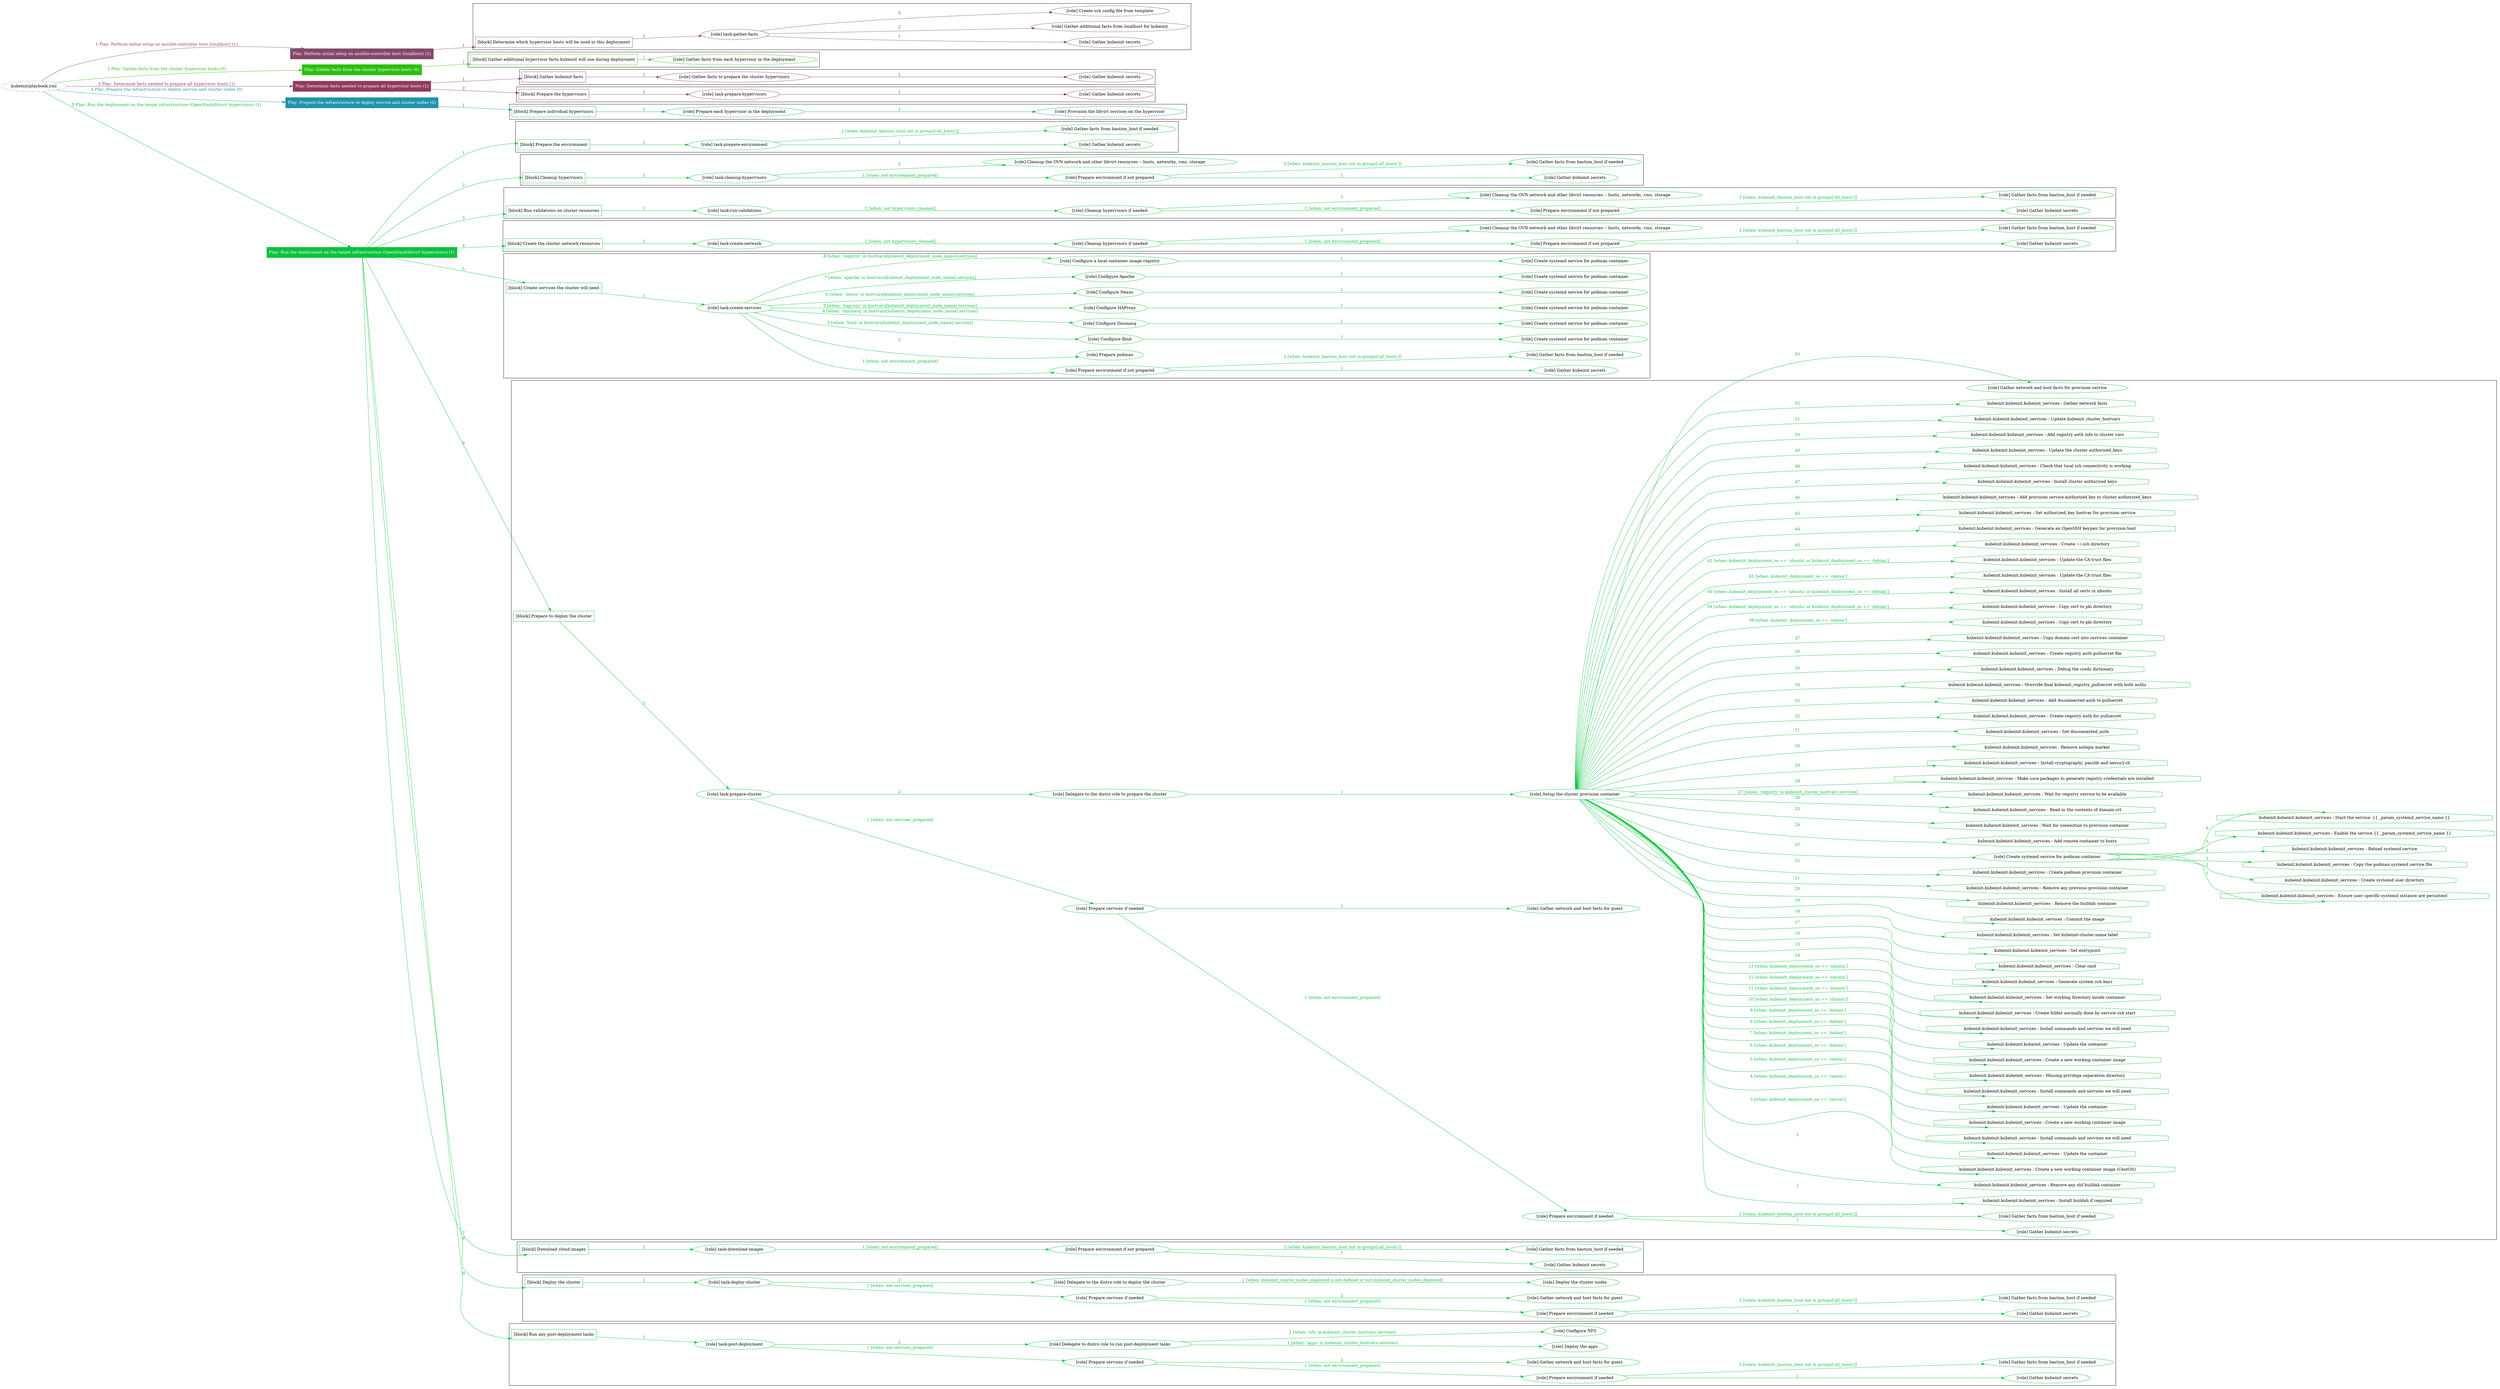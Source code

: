 digraph {
	graph [concentrate=true ordering=in rankdir=LR ratio=fill]
	edge [esep=5 sep=10]
	"kubeinit/playbook.yml" [URL="/home/runner/work/kubeinit/kubeinit/kubeinit/playbook.yml" id=playbook_9c1bfbc6 style=dotted]
	"kubeinit/playbook.yml" -> play_423d4616 [label="1 Play: Perform initial setup on ansible-controller host (localhost) (1)" color="#85476c" fontcolor="#85476c" id=edge_play_423d4616 labeltooltip="1 Play: Perform initial setup on ansible-controller host (localhost) (1)" tooltip="1 Play: Perform initial setup on ansible-controller host (localhost) (1)"]
	subgraph "Play: Perform initial setup on ansible-controller host (localhost) (1)" {
		play_423d4616 [label="Play: Perform initial setup on ansible-controller host (localhost) (1)" URL="/home/runner/work/kubeinit/kubeinit/kubeinit/playbook.yml" color="#85476c" fontcolor="#ffffff" id=play_423d4616 shape=box style=filled tooltip=localhost]
		play_423d4616 -> block_597efb49 [label=1 color="#85476c" fontcolor="#85476c" id=edge_block_597efb49 labeltooltip=1 tooltip=1]
		subgraph cluster_block_597efb49 {
			block_597efb49 [label="[block] Determine which hypervisor hosts will be used in this deployment" URL="/home/runner/work/kubeinit/kubeinit/kubeinit/playbook.yml" color="#85476c" id=block_597efb49 labeltooltip="Determine which hypervisor hosts will be used in this deployment" shape=box tooltip="Determine which hypervisor hosts will be used in this deployment"]
			block_597efb49 -> role_0a609c9e [label="1 " color="#85476c" fontcolor="#85476c" id=edge_role_0a609c9e labeltooltip="1 " tooltip="1 "]
			subgraph "task-gather-facts" {
				role_0a609c9e [label="[role] task-gather-facts" URL="/home/runner/work/kubeinit/kubeinit/kubeinit/playbook.yml" color="#85476c" id=role_0a609c9e tooltip="task-gather-facts"]
				role_0a609c9e -> role_e1b0c1a5 [label="1 " color="#85476c" fontcolor="#85476c" id=edge_role_e1b0c1a5 labeltooltip="1 " tooltip="1 "]
				subgraph "Gather kubeinit secrets" {
					role_e1b0c1a5 [label="[role] Gather kubeinit secrets" URL="/home/runner/.ansible/collections/ansible_collections/kubeinit/kubeinit/roles/kubeinit_prepare/tasks/build_hypervisors_group.yml" color="#85476c" id=role_e1b0c1a5 tooltip="Gather kubeinit secrets"]
				}
				role_0a609c9e -> role_035da321 [label="2 " color="#85476c" fontcolor="#85476c" id=edge_role_035da321 labeltooltip="2 " tooltip="2 "]
				subgraph "Gather additional facts from localhost for kubeinit" {
					role_035da321 [label="[role] Gather additional facts from localhost for kubeinit" URL="/home/runner/.ansible/collections/ansible_collections/kubeinit/kubeinit/roles/kubeinit_prepare/tasks/build_hypervisors_group.yml" color="#85476c" id=role_035da321 tooltip="Gather additional facts from localhost for kubeinit"]
				}
				role_0a609c9e -> role_5a0c96dc [label="3 " color="#85476c" fontcolor="#85476c" id=edge_role_5a0c96dc labeltooltip="3 " tooltip="3 "]
				subgraph "Create ssh config file from template" {
					role_5a0c96dc [label="[role] Create ssh config file from template" URL="/home/runner/.ansible/collections/ansible_collections/kubeinit/kubeinit/roles/kubeinit_prepare/tasks/build_hypervisors_group.yml" color="#85476c" id=role_5a0c96dc tooltip="Create ssh config file from template"]
				}
			}
		}
	}
	"kubeinit/playbook.yml" -> play_42e183a2 [label="2 Play: Gather facts from the cluster hypervisor hosts (0)" color="#2bbf0d" fontcolor="#2bbf0d" id=edge_play_42e183a2 labeltooltip="2 Play: Gather facts from the cluster hypervisor hosts (0)" tooltip="2 Play: Gather facts from the cluster hypervisor hosts (0)"]
	subgraph "Play: Gather facts from the cluster hypervisor hosts (0)" {
		play_42e183a2 [label="Play: Gather facts from the cluster hypervisor hosts (0)" URL="/home/runner/work/kubeinit/kubeinit/kubeinit/playbook.yml" color="#2bbf0d" fontcolor="#ffffff" id=play_42e183a2 shape=box style=filled tooltip="Play: Gather facts from the cluster hypervisor hosts (0)"]
		play_42e183a2 -> block_ed4b4ebd [label=1 color="#2bbf0d" fontcolor="#2bbf0d" id=edge_block_ed4b4ebd labeltooltip=1 tooltip=1]
		subgraph cluster_block_ed4b4ebd {
			block_ed4b4ebd [label="[block] Gather additional hypervisor facts kubeinit will use during deployment" URL="/home/runner/work/kubeinit/kubeinit/kubeinit/playbook.yml" color="#2bbf0d" id=block_ed4b4ebd labeltooltip="Gather additional hypervisor facts kubeinit will use during deployment" shape=box tooltip="Gather additional hypervisor facts kubeinit will use during deployment"]
			block_ed4b4ebd -> role_c2718390 [label="1 " color="#2bbf0d" fontcolor="#2bbf0d" id=edge_role_c2718390 labeltooltip="1 " tooltip="1 "]
			subgraph "Gather facts from each hypervisor in the deployment" {
				role_c2718390 [label="[role] Gather facts from each hypervisor in the deployment" URL="/home/runner/work/kubeinit/kubeinit/kubeinit/playbook.yml" color="#2bbf0d" id=role_c2718390 tooltip="Gather facts from each hypervisor in the deployment"]
			}
		}
	}
	"kubeinit/playbook.yml" -> play_2141d107 [label="3 Play: Determine facts needed to prepare all hypervisor hosts (1)" color="#913b5d" fontcolor="#913b5d" id=edge_play_2141d107 labeltooltip="3 Play: Determine facts needed to prepare all hypervisor hosts (1)" tooltip="3 Play: Determine facts needed to prepare all hypervisor hosts (1)"]
	subgraph "Play: Determine facts needed to prepare all hypervisor hosts (1)" {
		play_2141d107 [label="Play: Determine facts needed to prepare all hypervisor hosts (1)" URL="/home/runner/work/kubeinit/kubeinit/kubeinit/playbook.yml" color="#913b5d" fontcolor="#ffffff" id=play_2141d107 shape=box style=filled tooltip=localhost]
		play_2141d107 -> block_5a5a8e16 [label=1 color="#913b5d" fontcolor="#913b5d" id=edge_block_5a5a8e16 labeltooltip=1 tooltip=1]
		subgraph cluster_block_5a5a8e16 {
			block_5a5a8e16 [label="[block] Gather kubeinit facts" URL="/home/runner/work/kubeinit/kubeinit/kubeinit/playbook.yml" color="#913b5d" id=block_5a5a8e16 labeltooltip="Gather kubeinit facts" shape=box tooltip="Gather kubeinit facts"]
			block_5a5a8e16 -> role_611fa2e4 [label="1 " color="#913b5d" fontcolor="#913b5d" id=edge_role_611fa2e4 labeltooltip="1 " tooltip="1 "]
			subgraph "Gather facts to prepare the cluster hypervisors" {
				role_611fa2e4 [label="[role] Gather facts to prepare the cluster hypervisors" URL="/home/runner/work/kubeinit/kubeinit/kubeinit/playbook.yml" color="#913b5d" id=role_611fa2e4 tooltip="Gather facts to prepare the cluster hypervisors"]
				role_611fa2e4 -> role_5b39d7ca [label="1 " color="#913b5d" fontcolor="#913b5d" id=edge_role_5b39d7ca labeltooltip="1 " tooltip="1 "]
				subgraph "Gather kubeinit secrets" {
					role_5b39d7ca [label="[role] Gather kubeinit secrets" URL="/home/runner/.ansible/collections/ansible_collections/kubeinit/kubeinit/roles/kubeinit_prepare/tasks/gather_kubeinit_facts.yml" color="#913b5d" id=role_5b39d7ca tooltip="Gather kubeinit secrets"]
				}
			}
		}
		play_2141d107 -> block_e2c61d80 [label=2 color="#913b5d" fontcolor="#913b5d" id=edge_block_e2c61d80 labeltooltip=2 tooltip=2]
		subgraph cluster_block_e2c61d80 {
			block_e2c61d80 [label="[block] Prepare the hypervisors" URL="/home/runner/work/kubeinit/kubeinit/kubeinit/playbook.yml" color="#913b5d" id=block_e2c61d80 labeltooltip="Prepare the hypervisors" shape=box tooltip="Prepare the hypervisors"]
			block_e2c61d80 -> role_4acdf2c8 [label="1 " color="#913b5d" fontcolor="#913b5d" id=edge_role_4acdf2c8 labeltooltip="1 " tooltip="1 "]
			subgraph "task-prepare-hypervisors" {
				role_4acdf2c8 [label="[role] task-prepare-hypervisors" URL="/home/runner/work/kubeinit/kubeinit/kubeinit/playbook.yml" color="#913b5d" id=role_4acdf2c8 tooltip="task-prepare-hypervisors"]
				role_4acdf2c8 -> role_c2779b98 [label="1 " color="#913b5d" fontcolor="#913b5d" id=edge_role_c2779b98 labeltooltip="1 " tooltip="1 "]
				subgraph "Gather kubeinit secrets" {
					role_c2779b98 [label="[role] Gather kubeinit secrets" URL="/home/runner/.ansible/collections/ansible_collections/kubeinit/kubeinit/roles/kubeinit_prepare/tasks/gather_kubeinit_facts.yml" color="#913b5d" id=role_c2779b98 tooltip="Gather kubeinit secrets"]
				}
			}
		}
	}
	"kubeinit/playbook.yml" -> play_93a78fd1 [label="4 Play: Prepare the infrastructure to deploy service and cluster nodes (0)" color="#2093ac" fontcolor="#2093ac" id=edge_play_93a78fd1 labeltooltip="4 Play: Prepare the infrastructure to deploy service and cluster nodes (0)" tooltip="4 Play: Prepare the infrastructure to deploy service and cluster nodes (0)"]
	subgraph "Play: Prepare the infrastructure to deploy service and cluster nodes (0)" {
		play_93a78fd1 [label="Play: Prepare the infrastructure to deploy service and cluster nodes (0)" URL="/home/runner/work/kubeinit/kubeinit/kubeinit/playbook.yml" color="#2093ac" fontcolor="#ffffff" id=play_93a78fd1 shape=box style=filled tooltip="Play: Prepare the infrastructure to deploy service and cluster nodes (0)"]
		play_93a78fd1 -> block_0c44ec3f [label=1 color="#2093ac" fontcolor="#2093ac" id=edge_block_0c44ec3f labeltooltip=1 tooltip=1]
		subgraph cluster_block_0c44ec3f {
			block_0c44ec3f [label="[block] Prepare individual hypervisors" URL="/home/runner/work/kubeinit/kubeinit/kubeinit/playbook.yml" color="#2093ac" id=block_0c44ec3f labeltooltip="Prepare individual hypervisors" shape=box tooltip="Prepare individual hypervisors"]
			block_0c44ec3f -> role_00c8e147 [label="1 " color="#2093ac" fontcolor="#2093ac" id=edge_role_00c8e147 labeltooltip="1 " tooltip="1 "]
			subgraph "Prepare each hypervisor in the deployment" {
				role_00c8e147 [label="[role] Prepare each hypervisor in the deployment" URL="/home/runner/work/kubeinit/kubeinit/kubeinit/playbook.yml" color="#2093ac" id=role_00c8e147 tooltip="Prepare each hypervisor in the deployment"]
				role_00c8e147 -> role_bf0bdb71 [label="1 " color="#2093ac" fontcolor="#2093ac" id=edge_role_bf0bdb71 labeltooltip="1 " tooltip="1 "]
				subgraph "Provision the libvirt services on the hypervisor" {
					role_bf0bdb71 [label="[role] Provision the libvirt services on the hypervisor" URL="/home/runner/.ansible/collections/ansible_collections/kubeinit/kubeinit/roles/kubeinit_prepare/tasks/prepare_hypervisor.yml" color="#2093ac" id=role_bf0bdb71 tooltip="Provision the libvirt services on the hypervisor"]
				}
			}
		}
	}
	"kubeinit/playbook.yml" -> play_30c62f58 [label="5 Play: Run the deployment on the target infrastructure (OpenStack/libvirt hypervisors) (1)" color="#0ac23d" fontcolor="#0ac23d" id=edge_play_30c62f58 labeltooltip="5 Play: Run the deployment on the target infrastructure (OpenStack/libvirt hypervisors) (1)" tooltip="5 Play: Run the deployment on the target infrastructure (OpenStack/libvirt hypervisors) (1)"]
	subgraph "Play: Run the deployment on the target infrastructure (OpenStack/libvirt hypervisors) (1)" {
		play_30c62f58 [label="Play: Run the deployment on the target infrastructure (OpenStack/libvirt hypervisors) (1)" URL="/home/runner/work/kubeinit/kubeinit/kubeinit/playbook.yml" color="#0ac23d" fontcolor="#ffffff" id=play_30c62f58 shape=box style=filled tooltip=localhost]
		play_30c62f58 -> block_25a98fc0 [label=1 color="#0ac23d" fontcolor="#0ac23d" id=edge_block_25a98fc0 labeltooltip=1 tooltip=1]
		subgraph cluster_block_25a98fc0 {
			block_25a98fc0 [label="[block] Prepare the environment" URL="/home/runner/work/kubeinit/kubeinit/kubeinit/playbook.yml" color="#0ac23d" id=block_25a98fc0 labeltooltip="Prepare the environment" shape=box tooltip="Prepare the environment"]
			block_25a98fc0 -> role_59c458b8 [label="1 " color="#0ac23d" fontcolor="#0ac23d" id=edge_role_59c458b8 labeltooltip="1 " tooltip="1 "]
			subgraph "task-prepare-environment" {
				role_59c458b8 [label="[role] task-prepare-environment" URL="/home/runner/work/kubeinit/kubeinit/kubeinit/playbook.yml" color="#0ac23d" id=role_59c458b8 tooltip="task-prepare-environment"]
				role_59c458b8 -> role_97ddacb1 [label="1 " color="#0ac23d" fontcolor="#0ac23d" id=edge_role_97ddacb1 labeltooltip="1 " tooltip="1 "]
				subgraph "Gather kubeinit secrets" {
					role_97ddacb1 [label="[role] Gather kubeinit secrets" URL="/home/runner/.ansible/collections/ansible_collections/kubeinit/kubeinit/roles/kubeinit_prepare/tasks/gather_kubeinit_facts.yml" color="#0ac23d" id=role_97ddacb1 tooltip="Gather kubeinit secrets"]
				}
				role_59c458b8 -> role_1e4fbf2a [label="2 [when: kubeinit_bastion_host not in groups['all_hosts']]" color="#0ac23d" fontcolor="#0ac23d" id=edge_role_1e4fbf2a labeltooltip="2 [when: kubeinit_bastion_host not in groups['all_hosts']]" tooltip="2 [when: kubeinit_bastion_host not in groups['all_hosts']]"]
				subgraph "Gather facts from bastion_host if needed" {
					role_1e4fbf2a [label="[role] Gather facts from bastion_host if needed" URL="/home/runner/.ansible/collections/ansible_collections/kubeinit/kubeinit/roles/kubeinit_prepare/tasks/main.yml" color="#0ac23d" id=role_1e4fbf2a tooltip="Gather facts from bastion_host if needed"]
				}
			}
		}
		play_30c62f58 -> block_216e0bff [label=2 color="#0ac23d" fontcolor="#0ac23d" id=edge_block_216e0bff labeltooltip=2 tooltip=2]
		subgraph cluster_block_216e0bff {
			block_216e0bff [label="[block] Cleanup hypervisors" URL="/home/runner/work/kubeinit/kubeinit/kubeinit/playbook.yml" color="#0ac23d" id=block_216e0bff labeltooltip="Cleanup hypervisors" shape=box tooltip="Cleanup hypervisors"]
			block_216e0bff -> role_68b794d4 [label="1 " color="#0ac23d" fontcolor="#0ac23d" id=edge_role_68b794d4 labeltooltip="1 " tooltip="1 "]
			subgraph "task-cleanup-hypervisors" {
				role_68b794d4 [label="[role] task-cleanup-hypervisors" URL="/home/runner/work/kubeinit/kubeinit/kubeinit/playbook.yml" color="#0ac23d" id=role_68b794d4 tooltip="task-cleanup-hypervisors"]
				role_68b794d4 -> role_9cdb9609 [label="1 [when: not environment_prepared]" color="#0ac23d" fontcolor="#0ac23d" id=edge_role_9cdb9609 labeltooltip="1 [when: not environment_prepared]" tooltip="1 [when: not environment_prepared]"]
				subgraph "Prepare environment if not prepared" {
					role_9cdb9609 [label="[role] Prepare environment if not prepared" URL="/home/runner/.ansible/collections/ansible_collections/kubeinit/kubeinit/roles/kubeinit_libvirt/tasks/cleanup_hypervisors.yml" color="#0ac23d" id=role_9cdb9609 tooltip="Prepare environment if not prepared"]
					role_9cdb9609 -> role_9e2ecfb4 [label="1 " color="#0ac23d" fontcolor="#0ac23d" id=edge_role_9e2ecfb4 labeltooltip="1 " tooltip="1 "]
					subgraph "Gather kubeinit secrets" {
						role_9e2ecfb4 [label="[role] Gather kubeinit secrets" URL="/home/runner/.ansible/collections/ansible_collections/kubeinit/kubeinit/roles/kubeinit_prepare/tasks/gather_kubeinit_facts.yml" color="#0ac23d" id=role_9e2ecfb4 tooltip="Gather kubeinit secrets"]
					}
					role_9cdb9609 -> role_a2c77b28 [label="2 [when: kubeinit_bastion_host not in groups['all_hosts']]" color="#0ac23d" fontcolor="#0ac23d" id=edge_role_a2c77b28 labeltooltip="2 [when: kubeinit_bastion_host not in groups['all_hosts']]" tooltip="2 [when: kubeinit_bastion_host not in groups['all_hosts']]"]
					subgraph "Gather facts from bastion_host if needed" {
						role_a2c77b28 [label="[role] Gather facts from bastion_host if needed" URL="/home/runner/.ansible/collections/ansible_collections/kubeinit/kubeinit/roles/kubeinit_prepare/tasks/main.yml" color="#0ac23d" id=role_a2c77b28 tooltip="Gather facts from bastion_host if needed"]
					}
				}
				role_68b794d4 -> role_535164d6 [label="2 " color="#0ac23d" fontcolor="#0ac23d" id=edge_role_535164d6 labeltooltip="2 " tooltip="2 "]
				subgraph "Cleanup the OVN network and other libvirt resources -- hosts, networks, vms, storage" {
					role_535164d6 [label="[role] Cleanup the OVN network and other libvirt resources -- hosts, networks, vms, storage" URL="/home/runner/.ansible/collections/ansible_collections/kubeinit/kubeinit/roles/kubeinit_libvirt/tasks/cleanup_hypervisors.yml" color="#0ac23d" id=role_535164d6 tooltip="Cleanup the OVN network and other libvirt resources -- hosts, networks, vms, storage"]
				}
			}
		}
		play_30c62f58 -> block_fd885706 [label=3 color="#0ac23d" fontcolor="#0ac23d" id=edge_block_fd885706 labeltooltip=3 tooltip=3]
		subgraph cluster_block_fd885706 {
			block_fd885706 [label="[block] Run validations on cluster resources" URL="/home/runner/work/kubeinit/kubeinit/kubeinit/playbook.yml" color="#0ac23d" id=block_fd885706 labeltooltip="Run validations on cluster resources" shape=box tooltip="Run validations on cluster resources"]
			block_fd885706 -> role_12ed0d86 [label="1 " color="#0ac23d" fontcolor="#0ac23d" id=edge_role_12ed0d86 labeltooltip="1 " tooltip="1 "]
			subgraph "task-run-validations" {
				role_12ed0d86 [label="[role] task-run-validations" URL="/home/runner/work/kubeinit/kubeinit/kubeinit/playbook.yml" color="#0ac23d" id=role_12ed0d86 tooltip="task-run-validations"]
				role_12ed0d86 -> role_29b651b6 [label="1 [when: not hypervisors_cleaned]" color="#0ac23d" fontcolor="#0ac23d" id=edge_role_29b651b6 labeltooltip="1 [when: not hypervisors_cleaned]" tooltip="1 [when: not hypervisors_cleaned]"]
				subgraph "Cleanup hypervisors if needed" {
					role_29b651b6 [label="[role] Cleanup hypervisors if needed" URL="/home/runner/.ansible/collections/ansible_collections/kubeinit/kubeinit/roles/kubeinit_validations/tasks/main.yml" color="#0ac23d" id=role_29b651b6 tooltip="Cleanup hypervisors if needed"]
					role_29b651b6 -> role_fd3d5ce3 [label="1 [when: not environment_prepared]" color="#0ac23d" fontcolor="#0ac23d" id=edge_role_fd3d5ce3 labeltooltip="1 [when: not environment_prepared]" tooltip="1 [when: not environment_prepared]"]
					subgraph "Prepare environment if not prepared" {
						role_fd3d5ce3 [label="[role] Prepare environment if not prepared" URL="/home/runner/.ansible/collections/ansible_collections/kubeinit/kubeinit/roles/kubeinit_libvirt/tasks/cleanup_hypervisors.yml" color="#0ac23d" id=role_fd3d5ce3 tooltip="Prepare environment if not prepared"]
						role_fd3d5ce3 -> role_5fa8288e [label="1 " color="#0ac23d" fontcolor="#0ac23d" id=edge_role_5fa8288e labeltooltip="1 " tooltip="1 "]
						subgraph "Gather kubeinit secrets" {
							role_5fa8288e [label="[role] Gather kubeinit secrets" URL="/home/runner/.ansible/collections/ansible_collections/kubeinit/kubeinit/roles/kubeinit_prepare/tasks/gather_kubeinit_facts.yml" color="#0ac23d" id=role_5fa8288e tooltip="Gather kubeinit secrets"]
						}
						role_fd3d5ce3 -> role_747165ce [label="2 [when: kubeinit_bastion_host not in groups['all_hosts']]" color="#0ac23d" fontcolor="#0ac23d" id=edge_role_747165ce labeltooltip="2 [when: kubeinit_bastion_host not in groups['all_hosts']]" tooltip="2 [when: kubeinit_bastion_host not in groups['all_hosts']]"]
						subgraph "Gather facts from bastion_host if needed" {
							role_747165ce [label="[role] Gather facts from bastion_host if needed" URL="/home/runner/.ansible/collections/ansible_collections/kubeinit/kubeinit/roles/kubeinit_prepare/tasks/main.yml" color="#0ac23d" id=role_747165ce tooltip="Gather facts from bastion_host if needed"]
						}
					}
					role_29b651b6 -> role_c35da556 [label="2 " color="#0ac23d" fontcolor="#0ac23d" id=edge_role_c35da556 labeltooltip="2 " tooltip="2 "]
					subgraph "Cleanup the OVN network and other libvirt resources -- hosts, networks, vms, storage" {
						role_c35da556 [label="[role] Cleanup the OVN network and other libvirt resources -- hosts, networks, vms, storage" URL="/home/runner/.ansible/collections/ansible_collections/kubeinit/kubeinit/roles/kubeinit_libvirt/tasks/cleanup_hypervisors.yml" color="#0ac23d" id=role_c35da556 tooltip="Cleanup the OVN network and other libvirt resources -- hosts, networks, vms, storage"]
					}
				}
			}
		}
		play_30c62f58 -> block_87f70686 [label=4 color="#0ac23d" fontcolor="#0ac23d" id=edge_block_87f70686 labeltooltip=4 tooltip=4]
		subgraph cluster_block_87f70686 {
			block_87f70686 [label="[block] Create the cluster network resources" URL="/home/runner/work/kubeinit/kubeinit/kubeinit/playbook.yml" color="#0ac23d" id=block_87f70686 labeltooltip="Create the cluster network resources" shape=box tooltip="Create the cluster network resources"]
			block_87f70686 -> role_2c2047b2 [label="1 " color="#0ac23d" fontcolor="#0ac23d" id=edge_role_2c2047b2 labeltooltip="1 " tooltip="1 "]
			subgraph "task-create-network" {
				role_2c2047b2 [label="[role] task-create-network" URL="/home/runner/work/kubeinit/kubeinit/kubeinit/playbook.yml" color="#0ac23d" id=role_2c2047b2 tooltip="task-create-network"]
				role_2c2047b2 -> role_c1120cce [label="1 [when: not hypervisors_cleaned]" color="#0ac23d" fontcolor="#0ac23d" id=edge_role_c1120cce labeltooltip="1 [when: not hypervisors_cleaned]" tooltip="1 [when: not hypervisors_cleaned]"]
				subgraph "Cleanup hypervisors if needed" {
					role_c1120cce [label="[role] Cleanup hypervisors if needed" URL="/home/runner/.ansible/collections/ansible_collections/kubeinit/kubeinit/roles/kubeinit_libvirt/tasks/create_network.yml" color="#0ac23d" id=role_c1120cce tooltip="Cleanup hypervisors if needed"]
					role_c1120cce -> role_b9f5c6ed [label="1 [when: not environment_prepared]" color="#0ac23d" fontcolor="#0ac23d" id=edge_role_b9f5c6ed labeltooltip="1 [when: not environment_prepared]" tooltip="1 [when: not environment_prepared]"]
					subgraph "Prepare environment if not prepared" {
						role_b9f5c6ed [label="[role] Prepare environment if not prepared" URL="/home/runner/.ansible/collections/ansible_collections/kubeinit/kubeinit/roles/kubeinit_libvirt/tasks/cleanup_hypervisors.yml" color="#0ac23d" id=role_b9f5c6ed tooltip="Prepare environment if not prepared"]
						role_b9f5c6ed -> role_8f204973 [label="1 " color="#0ac23d" fontcolor="#0ac23d" id=edge_role_8f204973 labeltooltip="1 " tooltip="1 "]
						subgraph "Gather kubeinit secrets" {
							role_8f204973 [label="[role] Gather kubeinit secrets" URL="/home/runner/.ansible/collections/ansible_collections/kubeinit/kubeinit/roles/kubeinit_prepare/tasks/gather_kubeinit_facts.yml" color="#0ac23d" id=role_8f204973 tooltip="Gather kubeinit secrets"]
						}
						role_b9f5c6ed -> role_aa1ae670 [label="2 [when: kubeinit_bastion_host not in groups['all_hosts']]" color="#0ac23d" fontcolor="#0ac23d" id=edge_role_aa1ae670 labeltooltip="2 [when: kubeinit_bastion_host not in groups['all_hosts']]" tooltip="2 [when: kubeinit_bastion_host not in groups['all_hosts']]"]
						subgraph "Gather facts from bastion_host if needed" {
							role_aa1ae670 [label="[role] Gather facts from bastion_host if needed" URL="/home/runner/.ansible/collections/ansible_collections/kubeinit/kubeinit/roles/kubeinit_prepare/tasks/main.yml" color="#0ac23d" id=role_aa1ae670 tooltip="Gather facts from bastion_host if needed"]
						}
					}
					role_c1120cce -> role_54cd2926 [label="2 " color="#0ac23d" fontcolor="#0ac23d" id=edge_role_54cd2926 labeltooltip="2 " tooltip="2 "]
					subgraph "Cleanup the OVN network and other libvirt resources -- hosts, networks, vms, storage" {
						role_54cd2926 [label="[role] Cleanup the OVN network and other libvirt resources -- hosts, networks, vms, storage" URL="/home/runner/.ansible/collections/ansible_collections/kubeinit/kubeinit/roles/kubeinit_libvirt/tasks/cleanup_hypervisors.yml" color="#0ac23d" id=role_54cd2926 tooltip="Cleanup the OVN network and other libvirt resources -- hosts, networks, vms, storage"]
					}
				}
			}
		}
		play_30c62f58 -> block_371c11e8 [label=5 color="#0ac23d" fontcolor="#0ac23d" id=edge_block_371c11e8 labeltooltip=5 tooltip=5]
		subgraph cluster_block_371c11e8 {
			block_371c11e8 [label="[block] Create services the cluster will need" URL="/home/runner/work/kubeinit/kubeinit/kubeinit/playbook.yml" color="#0ac23d" id=block_371c11e8 labeltooltip="Create services the cluster will need" shape=box tooltip="Create services the cluster will need"]
			block_371c11e8 -> role_738036c5 [label="1 " color="#0ac23d" fontcolor="#0ac23d" id=edge_role_738036c5 labeltooltip="1 " tooltip="1 "]
			subgraph "task-create-services" {
				role_738036c5 [label="[role] task-create-services" URL="/home/runner/work/kubeinit/kubeinit/kubeinit/playbook.yml" color="#0ac23d" id=role_738036c5 tooltip="task-create-services"]
				role_738036c5 -> role_6319b1d8 [label="1 [when: not environment_prepared]" color="#0ac23d" fontcolor="#0ac23d" id=edge_role_6319b1d8 labeltooltip="1 [when: not environment_prepared]" tooltip="1 [when: not environment_prepared]"]
				subgraph "Prepare environment if not prepared" {
					role_6319b1d8 [label="[role] Prepare environment if not prepared" URL="/home/runner/.ansible/collections/ansible_collections/kubeinit/kubeinit/roles/kubeinit_services/tasks/main.yml" color="#0ac23d" id=role_6319b1d8 tooltip="Prepare environment if not prepared"]
					role_6319b1d8 -> role_8aa6c48a [label="1 " color="#0ac23d" fontcolor="#0ac23d" id=edge_role_8aa6c48a labeltooltip="1 " tooltip="1 "]
					subgraph "Gather kubeinit secrets" {
						role_8aa6c48a [label="[role] Gather kubeinit secrets" URL="/home/runner/.ansible/collections/ansible_collections/kubeinit/kubeinit/roles/kubeinit_prepare/tasks/gather_kubeinit_facts.yml" color="#0ac23d" id=role_8aa6c48a tooltip="Gather kubeinit secrets"]
					}
					role_6319b1d8 -> role_71c33217 [label="2 [when: kubeinit_bastion_host not in groups['all_hosts']]" color="#0ac23d" fontcolor="#0ac23d" id=edge_role_71c33217 labeltooltip="2 [when: kubeinit_bastion_host not in groups['all_hosts']]" tooltip="2 [when: kubeinit_bastion_host not in groups['all_hosts']]"]
					subgraph "Gather facts from bastion_host if needed" {
						role_71c33217 [label="[role] Gather facts from bastion_host if needed" URL="/home/runner/.ansible/collections/ansible_collections/kubeinit/kubeinit/roles/kubeinit_prepare/tasks/main.yml" color="#0ac23d" id=role_71c33217 tooltip="Gather facts from bastion_host if needed"]
					}
				}
				role_738036c5 -> role_73ac57ed [label="2 " color="#0ac23d" fontcolor="#0ac23d" id=edge_role_73ac57ed labeltooltip="2 " tooltip="2 "]
				subgraph "Prepare podman" {
					role_73ac57ed [label="[role] Prepare podman" URL="/home/runner/.ansible/collections/ansible_collections/kubeinit/kubeinit/roles/kubeinit_services/tasks/00_create_service_pod.yml" color="#0ac23d" id=role_73ac57ed tooltip="Prepare podman"]
				}
				role_738036c5 -> role_ab3011d6 [label="3 [when: 'bind' in hostvars[kubeinit_deployment_node_name].services]" color="#0ac23d" fontcolor="#0ac23d" id=edge_role_ab3011d6 labeltooltip="3 [when: 'bind' in hostvars[kubeinit_deployment_node_name].services]" tooltip="3 [when: 'bind' in hostvars[kubeinit_deployment_node_name].services]"]
				subgraph "Configure Bind" {
					role_ab3011d6 [label="[role] Configure Bind" URL="/home/runner/.ansible/collections/ansible_collections/kubeinit/kubeinit/roles/kubeinit_services/tasks/start_services_containers.yml" color="#0ac23d" id=role_ab3011d6 tooltip="Configure Bind"]
					role_ab3011d6 -> role_4acadf65 [label="1 " color="#0ac23d" fontcolor="#0ac23d" id=edge_role_4acadf65 labeltooltip="1 " tooltip="1 "]
					subgraph "Create systemd service for podman container" {
						role_4acadf65 [label="[role] Create systemd service for podman container" URL="/home/runner/.ansible/collections/ansible_collections/kubeinit/kubeinit/roles/kubeinit_bind/tasks/main.yml" color="#0ac23d" id=role_4acadf65 tooltip="Create systemd service for podman container"]
					}
				}
				role_738036c5 -> role_39111df7 [label="4 [when: 'dnsmasq' in hostvars[kubeinit_deployment_node_name].services]" color="#0ac23d" fontcolor="#0ac23d" id=edge_role_39111df7 labeltooltip="4 [when: 'dnsmasq' in hostvars[kubeinit_deployment_node_name].services]" tooltip="4 [when: 'dnsmasq' in hostvars[kubeinit_deployment_node_name].services]"]
				subgraph "Configure Dnsmasq" {
					role_39111df7 [label="[role] Configure Dnsmasq" URL="/home/runner/.ansible/collections/ansible_collections/kubeinit/kubeinit/roles/kubeinit_services/tasks/start_services_containers.yml" color="#0ac23d" id=role_39111df7 tooltip="Configure Dnsmasq"]
					role_39111df7 -> role_c00e6d90 [label="1 " color="#0ac23d" fontcolor="#0ac23d" id=edge_role_c00e6d90 labeltooltip="1 " tooltip="1 "]
					subgraph "Create systemd service for podman container" {
						role_c00e6d90 [label="[role] Create systemd service for podman container" URL="/home/runner/.ansible/collections/ansible_collections/kubeinit/kubeinit/roles/kubeinit_dnsmasq/tasks/main.yml" color="#0ac23d" id=role_c00e6d90 tooltip="Create systemd service for podman container"]
					}
				}
				role_738036c5 -> role_4308a88b [label="5 [when: 'haproxy' in hostvars[kubeinit_deployment_node_name].services]" color="#0ac23d" fontcolor="#0ac23d" id=edge_role_4308a88b labeltooltip="5 [when: 'haproxy' in hostvars[kubeinit_deployment_node_name].services]" tooltip="5 [when: 'haproxy' in hostvars[kubeinit_deployment_node_name].services]"]
				subgraph "Configure HAProxy" {
					role_4308a88b [label="[role] Configure HAProxy" URL="/home/runner/.ansible/collections/ansible_collections/kubeinit/kubeinit/roles/kubeinit_services/tasks/start_services_containers.yml" color="#0ac23d" id=role_4308a88b tooltip="Configure HAProxy"]
					role_4308a88b -> role_8367c58b [label="1 " color="#0ac23d" fontcolor="#0ac23d" id=edge_role_8367c58b labeltooltip="1 " tooltip="1 "]
					subgraph "Create systemd service for podman container" {
						role_8367c58b [label="[role] Create systemd service for podman container" URL="/home/runner/.ansible/collections/ansible_collections/kubeinit/kubeinit/roles/kubeinit_haproxy/tasks/main.yml" color="#0ac23d" id=role_8367c58b tooltip="Create systemd service for podman container"]
					}
				}
				role_738036c5 -> role_82a68224 [label="6 [when: 'nexus' in hostvars[kubeinit_deployment_node_name].services]" color="#0ac23d" fontcolor="#0ac23d" id=edge_role_82a68224 labeltooltip="6 [when: 'nexus' in hostvars[kubeinit_deployment_node_name].services]" tooltip="6 [when: 'nexus' in hostvars[kubeinit_deployment_node_name].services]"]
				subgraph "Configure Nexus" {
					role_82a68224 [label="[role] Configure Nexus" URL="/home/runner/.ansible/collections/ansible_collections/kubeinit/kubeinit/roles/kubeinit_services/tasks/start_services_containers.yml" color="#0ac23d" id=role_82a68224 tooltip="Configure Nexus"]
					role_82a68224 -> role_ac3b0bba [label="1 " color="#0ac23d" fontcolor="#0ac23d" id=edge_role_ac3b0bba labeltooltip="1 " tooltip="1 "]
					subgraph "Create systemd service for podman container" {
						role_ac3b0bba [label="[role] Create systemd service for podman container" URL="/home/runner/.ansible/collections/ansible_collections/kubeinit/kubeinit/roles/kubeinit_nexus/tasks/main.yml" color="#0ac23d" id=role_ac3b0bba tooltip="Create systemd service for podman container"]
					}
				}
				role_738036c5 -> role_37b598b9 [label="7 [when: 'apache' in hostvars[kubeinit_deployment_node_name].services]" color="#0ac23d" fontcolor="#0ac23d" id=edge_role_37b598b9 labeltooltip="7 [when: 'apache' in hostvars[kubeinit_deployment_node_name].services]" tooltip="7 [when: 'apache' in hostvars[kubeinit_deployment_node_name].services]"]
				subgraph "Configure Apache" {
					role_37b598b9 [label="[role] Configure Apache" URL="/home/runner/.ansible/collections/ansible_collections/kubeinit/kubeinit/roles/kubeinit_services/tasks/start_services_containers.yml" color="#0ac23d" id=role_37b598b9 tooltip="Configure Apache"]
					role_37b598b9 -> role_db7fa97f [label="1 " color="#0ac23d" fontcolor="#0ac23d" id=edge_role_db7fa97f labeltooltip="1 " tooltip="1 "]
					subgraph "Create systemd service for podman container" {
						role_db7fa97f [label="[role] Create systemd service for podman container" URL="/home/runner/.ansible/collections/ansible_collections/kubeinit/kubeinit/roles/kubeinit_apache/tasks/main.yml" color="#0ac23d" id=role_db7fa97f tooltip="Create systemd service for podman container"]
					}
				}
				role_738036c5 -> role_bf372670 [label="8 [when: 'registry' in hostvars[kubeinit_deployment_node_name].services]" color="#0ac23d" fontcolor="#0ac23d" id=edge_role_bf372670 labeltooltip="8 [when: 'registry' in hostvars[kubeinit_deployment_node_name].services]" tooltip="8 [when: 'registry' in hostvars[kubeinit_deployment_node_name].services]"]
				subgraph "Configure a local container image registry" {
					role_bf372670 [label="[role] Configure a local container image registry" URL="/home/runner/.ansible/collections/ansible_collections/kubeinit/kubeinit/roles/kubeinit_services/tasks/start_services_containers.yml" color="#0ac23d" id=role_bf372670 tooltip="Configure a local container image registry"]
					role_bf372670 -> role_06e2a17c [label="1 " color="#0ac23d" fontcolor="#0ac23d" id=edge_role_06e2a17c labeltooltip="1 " tooltip="1 "]
					subgraph "Create systemd service for podman container" {
						role_06e2a17c [label="[role] Create systemd service for podman container" URL="/home/runner/.ansible/collections/ansible_collections/kubeinit/kubeinit/roles/kubeinit_registry/tasks/main.yml" color="#0ac23d" id=role_06e2a17c tooltip="Create systemd service for podman container"]
					}
				}
			}
		}
		play_30c62f58 -> block_1ca93860 [label=6 color="#0ac23d" fontcolor="#0ac23d" id=edge_block_1ca93860 labeltooltip=6 tooltip=6]
		subgraph cluster_block_1ca93860 {
			block_1ca93860 [label="[block] Prepare to deploy the cluster" URL="/home/runner/work/kubeinit/kubeinit/kubeinit/playbook.yml" color="#0ac23d" id=block_1ca93860 labeltooltip="Prepare to deploy the cluster" shape=box tooltip="Prepare to deploy the cluster"]
			block_1ca93860 -> role_42b117da [label="1 " color="#0ac23d" fontcolor="#0ac23d" id=edge_role_42b117da labeltooltip="1 " tooltip="1 "]
			subgraph "task-prepare-cluster" {
				role_42b117da [label="[role] task-prepare-cluster" URL="/home/runner/work/kubeinit/kubeinit/kubeinit/playbook.yml" color="#0ac23d" id=role_42b117da tooltip="task-prepare-cluster"]
				role_42b117da -> role_76cadfad [label="1 [when: not services_prepared]" color="#0ac23d" fontcolor="#0ac23d" id=edge_role_76cadfad labeltooltip="1 [when: not services_prepared]" tooltip="1 [when: not services_prepared]"]
				subgraph "Prepare services if needed" {
					role_76cadfad [label="[role] Prepare services if needed" URL="/home/runner/.ansible/collections/ansible_collections/kubeinit/kubeinit/roles/kubeinit_prepare/tasks/prepare_cluster.yml" color="#0ac23d" id=role_76cadfad tooltip="Prepare services if needed"]
					role_76cadfad -> role_288988d2 [label="1 [when: not environment_prepared]" color="#0ac23d" fontcolor="#0ac23d" id=edge_role_288988d2 labeltooltip="1 [when: not environment_prepared]" tooltip="1 [when: not environment_prepared]"]
					subgraph "Prepare environment if needed" {
						role_288988d2 [label="[role] Prepare environment if needed" URL="/home/runner/.ansible/collections/ansible_collections/kubeinit/kubeinit/roles/kubeinit_services/tasks/prepare_services.yml" color="#0ac23d" id=role_288988d2 tooltip="Prepare environment if needed"]
						role_288988d2 -> role_95e70780 [label="1 " color="#0ac23d" fontcolor="#0ac23d" id=edge_role_95e70780 labeltooltip="1 " tooltip="1 "]
						subgraph "Gather kubeinit secrets" {
							role_95e70780 [label="[role] Gather kubeinit secrets" URL="/home/runner/.ansible/collections/ansible_collections/kubeinit/kubeinit/roles/kubeinit_prepare/tasks/gather_kubeinit_facts.yml" color="#0ac23d" id=role_95e70780 tooltip="Gather kubeinit secrets"]
						}
						role_288988d2 -> role_6f41a759 [label="2 [when: kubeinit_bastion_host not in groups['all_hosts']]" color="#0ac23d" fontcolor="#0ac23d" id=edge_role_6f41a759 labeltooltip="2 [when: kubeinit_bastion_host not in groups['all_hosts']]" tooltip="2 [when: kubeinit_bastion_host not in groups['all_hosts']]"]
						subgraph "Gather facts from bastion_host if needed" {
							role_6f41a759 [label="[role] Gather facts from bastion_host if needed" URL="/home/runner/.ansible/collections/ansible_collections/kubeinit/kubeinit/roles/kubeinit_prepare/tasks/main.yml" color="#0ac23d" id=role_6f41a759 tooltip="Gather facts from bastion_host if needed"]
						}
					}
					role_76cadfad -> role_13e4f010 [label="2 " color="#0ac23d" fontcolor="#0ac23d" id=edge_role_13e4f010 labeltooltip="2 " tooltip="2 "]
					subgraph "Gather network and host facts for guest" {
						role_13e4f010 [label="[role] Gather network and host facts for guest" URL="/home/runner/.ansible/collections/ansible_collections/kubeinit/kubeinit/roles/kubeinit_services/tasks/prepare_services.yml" color="#0ac23d" id=role_13e4f010 tooltip="Gather network and host facts for guest"]
					}
				}
				role_42b117da -> role_5f1e8167 [label="2 " color="#0ac23d" fontcolor="#0ac23d" id=edge_role_5f1e8167 labeltooltip="2 " tooltip="2 "]
				subgraph "Delegate to the distro role to prepare the cluster" {
					role_5f1e8167 [label="[role] Delegate to the distro role to prepare the cluster" URL="/home/runner/.ansible/collections/ansible_collections/kubeinit/kubeinit/roles/kubeinit_prepare/tasks/prepare_cluster.yml" color="#0ac23d" id=role_5f1e8167 tooltip="Delegate to the distro role to prepare the cluster"]
					role_5f1e8167 -> role_1d6cd423 [label="1 " color="#0ac23d" fontcolor="#0ac23d" id=edge_role_1d6cd423 labeltooltip="1 " tooltip="1 "]
					subgraph "Setup the cluster provision container" {
						role_1d6cd423 [label="[role] Setup the cluster provision container" URL="/home/runner/.ansible/collections/ansible_collections/kubeinit/kubeinit/roles/kubeinit_cdk/tasks/prepare_cluster.yml" color="#0ac23d" id=role_1d6cd423 tooltip="Setup the cluster provision container"]
						task_0744ae17 [label="kubeinit.kubeinit.kubeinit_services : Install buildah if required" URL="/home/runner/.ansible/collections/ansible_collections/kubeinit/kubeinit/roles/kubeinit_services/tasks/create_provision_container.yml" color="#0ac23d" id=task_0744ae17 shape=octagon tooltip="kubeinit.kubeinit.kubeinit_services : Install buildah if required"]
						role_1d6cd423 -> task_0744ae17 [label="1 " color="#0ac23d" fontcolor="#0ac23d" id=edge_task_0744ae17 labeltooltip="1 " tooltip="1 "]
						task_8089b42c [label="kubeinit.kubeinit.kubeinit_services : Remove any old buildah container" URL="/home/runner/.ansible/collections/ansible_collections/kubeinit/kubeinit/roles/kubeinit_services/tasks/create_provision_container.yml" color="#0ac23d" id=task_8089b42c shape=octagon tooltip="kubeinit.kubeinit.kubeinit_services : Remove any old buildah container"]
						role_1d6cd423 -> task_8089b42c [label="2 " color="#0ac23d" fontcolor="#0ac23d" id=edge_task_8089b42c labeltooltip="2 " tooltip="2 "]
						task_5a3ce11f [label="kubeinit.kubeinit.kubeinit_services : Create a new working container image (CentOS)" URL="/home/runner/.ansible/collections/ansible_collections/kubeinit/kubeinit/roles/kubeinit_services/tasks/create_provision_container.yml" color="#0ac23d" id=task_5a3ce11f shape=octagon tooltip="kubeinit.kubeinit.kubeinit_services : Create a new working container image (CentOS)"]
						role_1d6cd423 -> task_5a3ce11f [label="3 [when: kubeinit_deployment_os == 'centos']" color="#0ac23d" fontcolor="#0ac23d" id=edge_task_5a3ce11f labeltooltip="3 [when: kubeinit_deployment_os == 'centos']" tooltip="3 [when: kubeinit_deployment_os == 'centos']"]
						task_1bade1cf [label="kubeinit.kubeinit.kubeinit_services : Update the container" URL="/home/runner/.ansible/collections/ansible_collections/kubeinit/kubeinit/roles/kubeinit_services/tasks/create_provision_container.yml" color="#0ac23d" id=task_1bade1cf shape=octagon tooltip="kubeinit.kubeinit.kubeinit_services : Update the container"]
						role_1d6cd423 -> task_1bade1cf [label="4 [when: kubeinit_deployment_os == 'centos']" color="#0ac23d" fontcolor="#0ac23d" id=edge_task_1bade1cf labeltooltip="4 [when: kubeinit_deployment_os == 'centos']" tooltip="4 [when: kubeinit_deployment_os == 'centos']"]
						task_816e4b6c [label="kubeinit.kubeinit.kubeinit_services : Install commands and services we will need" URL="/home/runner/.ansible/collections/ansible_collections/kubeinit/kubeinit/roles/kubeinit_services/tasks/create_provision_container.yml" color="#0ac23d" id=task_816e4b6c shape=octagon tooltip="kubeinit.kubeinit.kubeinit_services : Install commands and services we will need"]
						role_1d6cd423 -> task_816e4b6c [label="5 [when: kubeinit_deployment_os == 'centos']" color="#0ac23d" fontcolor="#0ac23d" id=edge_task_816e4b6c labeltooltip="5 [when: kubeinit_deployment_os == 'centos']" tooltip="5 [when: kubeinit_deployment_os == 'centos']"]
						task_1958a902 [label="kubeinit.kubeinit.kubeinit_services : Create a new working container image" URL="/home/runner/.ansible/collections/ansible_collections/kubeinit/kubeinit/roles/kubeinit_services/tasks/create_provision_container.yml" color="#0ac23d" id=task_1958a902 shape=octagon tooltip="kubeinit.kubeinit.kubeinit_services : Create a new working container image"]
						role_1d6cd423 -> task_1958a902 [label="6 [when: kubeinit_deployment_os == 'debian']" color="#0ac23d" fontcolor="#0ac23d" id=edge_task_1958a902 labeltooltip="6 [when: kubeinit_deployment_os == 'debian']" tooltip="6 [when: kubeinit_deployment_os == 'debian']"]
						task_85b36957 [label="kubeinit.kubeinit.kubeinit_services : Update the container" URL="/home/runner/.ansible/collections/ansible_collections/kubeinit/kubeinit/roles/kubeinit_services/tasks/create_provision_container.yml" color="#0ac23d" id=task_85b36957 shape=octagon tooltip="kubeinit.kubeinit.kubeinit_services : Update the container"]
						role_1d6cd423 -> task_85b36957 [label="7 [when: kubeinit_deployment_os == 'debian']" color="#0ac23d" fontcolor="#0ac23d" id=edge_task_85b36957 labeltooltip="7 [when: kubeinit_deployment_os == 'debian']" tooltip="7 [when: kubeinit_deployment_os == 'debian']"]
						task_8570f9d9 [label="kubeinit.kubeinit.kubeinit_services : Install commands and services we will need" URL="/home/runner/.ansible/collections/ansible_collections/kubeinit/kubeinit/roles/kubeinit_services/tasks/create_provision_container.yml" color="#0ac23d" id=task_8570f9d9 shape=octagon tooltip="kubeinit.kubeinit.kubeinit_services : Install commands and services we will need"]
						role_1d6cd423 -> task_8570f9d9 [label="8 [when: kubeinit_deployment_os == 'debian']" color="#0ac23d" fontcolor="#0ac23d" id=edge_task_8570f9d9 labeltooltip="8 [when: kubeinit_deployment_os == 'debian']" tooltip="8 [when: kubeinit_deployment_os == 'debian']"]
						task_96eeccbc [label="kubeinit.kubeinit.kubeinit_services : Missing privilege separation directory" URL="/home/runner/.ansible/collections/ansible_collections/kubeinit/kubeinit/roles/kubeinit_services/tasks/create_provision_container.yml" color="#0ac23d" id=task_96eeccbc shape=octagon tooltip="kubeinit.kubeinit.kubeinit_services : Missing privilege separation directory"]
						role_1d6cd423 -> task_96eeccbc [label="9 [when: kubeinit_deployment_os == 'debian']" color="#0ac23d" fontcolor="#0ac23d" id=edge_task_96eeccbc labeltooltip="9 [when: kubeinit_deployment_os == 'debian']" tooltip="9 [when: kubeinit_deployment_os == 'debian']"]
						task_4e03b24a [label="kubeinit.kubeinit.kubeinit_services : Create a new working container image" URL="/home/runner/.ansible/collections/ansible_collections/kubeinit/kubeinit/roles/kubeinit_services/tasks/create_provision_container.yml" color="#0ac23d" id=task_4e03b24a shape=octagon tooltip="kubeinit.kubeinit.kubeinit_services : Create a new working container image"]
						role_1d6cd423 -> task_4e03b24a [label="10 [when: kubeinit_deployment_os == 'ubuntu']" color="#0ac23d" fontcolor="#0ac23d" id=edge_task_4e03b24a labeltooltip="10 [when: kubeinit_deployment_os == 'ubuntu']" tooltip="10 [when: kubeinit_deployment_os == 'ubuntu']"]
						task_154250d3 [label="kubeinit.kubeinit.kubeinit_services : Update the container" URL="/home/runner/.ansible/collections/ansible_collections/kubeinit/kubeinit/roles/kubeinit_services/tasks/create_provision_container.yml" color="#0ac23d" id=task_154250d3 shape=octagon tooltip="kubeinit.kubeinit.kubeinit_services : Update the container"]
						role_1d6cd423 -> task_154250d3 [label="11 [when: kubeinit_deployment_os == 'ubuntu']" color="#0ac23d" fontcolor="#0ac23d" id=edge_task_154250d3 labeltooltip="11 [when: kubeinit_deployment_os == 'ubuntu']" tooltip="11 [when: kubeinit_deployment_os == 'ubuntu']"]
						task_8c9eed28 [label="kubeinit.kubeinit.kubeinit_services : Install commands and services we will need" URL="/home/runner/.ansible/collections/ansible_collections/kubeinit/kubeinit/roles/kubeinit_services/tasks/create_provision_container.yml" color="#0ac23d" id=task_8c9eed28 shape=octagon tooltip="kubeinit.kubeinit.kubeinit_services : Install commands and services we will need"]
						role_1d6cd423 -> task_8c9eed28 [label="12 [when: kubeinit_deployment_os == 'ubuntu']" color="#0ac23d" fontcolor="#0ac23d" id=edge_task_8c9eed28 labeltooltip="12 [when: kubeinit_deployment_os == 'ubuntu']" tooltip="12 [when: kubeinit_deployment_os == 'ubuntu']"]
						task_6424a315 [label="kubeinit.kubeinit.kubeinit_services : Create folder normally done by service ssh start" URL="/home/runner/.ansible/collections/ansible_collections/kubeinit/kubeinit/roles/kubeinit_services/tasks/create_provision_container.yml" color="#0ac23d" id=task_6424a315 shape=octagon tooltip="kubeinit.kubeinit.kubeinit_services : Create folder normally done by service ssh start"]
						role_1d6cd423 -> task_6424a315 [label="13 [when: kubeinit_deployment_os == 'ubuntu']" color="#0ac23d" fontcolor="#0ac23d" id=edge_task_6424a315 labeltooltip="13 [when: kubeinit_deployment_os == 'ubuntu']" tooltip="13 [when: kubeinit_deployment_os == 'ubuntu']"]
						task_c7047628 [label="kubeinit.kubeinit.kubeinit_services : Set working directory inside container" URL="/home/runner/.ansible/collections/ansible_collections/kubeinit/kubeinit/roles/kubeinit_services/tasks/create_provision_container.yml" color="#0ac23d" id=task_c7047628 shape=octagon tooltip="kubeinit.kubeinit.kubeinit_services : Set working directory inside container"]
						role_1d6cd423 -> task_c7047628 [label="14 " color="#0ac23d" fontcolor="#0ac23d" id=edge_task_c7047628 labeltooltip="14 " tooltip="14 "]
						task_b8f7d13c [label="kubeinit.kubeinit.kubeinit_services : Generate system ssh keys" URL="/home/runner/.ansible/collections/ansible_collections/kubeinit/kubeinit/roles/kubeinit_services/tasks/create_provision_container.yml" color="#0ac23d" id=task_b8f7d13c shape=octagon tooltip="kubeinit.kubeinit.kubeinit_services : Generate system ssh keys"]
						role_1d6cd423 -> task_b8f7d13c [label="15 " color="#0ac23d" fontcolor="#0ac23d" id=edge_task_b8f7d13c labeltooltip="15 " tooltip="15 "]
						task_6ca94b03 [label="kubeinit.kubeinit.kubeinit_services : Clear cmd" URL="/home/runner/.ansible/collections/ansible_collections/kubeinit/kubeinit/roles/kubeinit_services/tasks/create_provision_container.yml" color="#0ac23d" id=task_6ca94b03 shape=octagon tooltip="kubeinit.kubeinit.kubeinit_services : Clear cmd"]
						role_1d6cd423 -> task_6ca94b03 [label="16 " color="#0ac23d" fontcolor="#0ac23d" id=edge_task_6ca94b03 labeltooltip="16 " tooltip="16 "]
						task_2f84bc61 [label="kubeinit.kubeinit.kubeinit_services : Set entrypoint" URL="/home/runner/.ansible/collections/ansible_collections/kubeinit/kubeinit/roles/kubeinit_services/tasks/create_provision_container.yml" color="#0ac23d" id=task_2f84bc61 shape=octagon tooltip="kubeinit.kubeinit.kubeinit_services : Set entrypoint"]
						role_1d6cd423 -> task_2f84bc61 [label="17 " color="#0ac23d" fontcolor="#0ac23d" id=edge_task_2f84bc61 labeltooltip="17 " tooltip="17 "]
						task_f587b847 [label="kubeinit.kubeinit.kubeinit_services : Set kubeinit-cluster-name label" URL="/home/runner/.ansible/collections/ansible_collections/kubeinit/kubeinit/roles/kubeinit_services/tasks/create_provision_container.yml" color="#0ac23d" id=task_f587b847 shape=octagon tooltip="kubeinit.kubeinit.kubeinit_services : Set kubeinit-cluster-name label"]
						role_1d6cd423 -> task_f587b847 [label="18 " color="#0ac23d" fontcolor="#0ac23d" id=edge_task_f587b847 labeltooltip="18 " tooltip="18 "]
						task_ca9192fd [label="kubeinit.kubeinit.kubeinit_services : Commit the image" URL="/home/runner/.ansible/collections/ansible_collections/kubeinit/kubeinit/roles/kubeinit_services/tasks/create_provision_container.yml" color="#0ac23d" id=task_ca9192fd shape=octagon tooltip="kubeinit.kubeinit.kubeinit_services : Commit the image"]
						role_1d6cd423 -> task_ca9192fd [label="19 " color="#0ac23d" fontcolor="#0ac23d" id=edge_task_ca9192fd labeltooltip="19 " tooltip="19 "]
						task_17baa96f [label="kubeinit.kubeinit.kubeinit_services : Remove the buildah container" URL="/home/runner/.ansible/collections/ansible_collections/kubeinit/kubeinit/roles/kubeinit_services/tasks/create_provision_container.yml" color="#0ac23d" id=task_17baa96f shape=octagon tooltip="kubeinit.kubeinit.kubeinit_services : Remove the buildah container"]
						role_1d6cd423 -> task_17baa96f [label="20 " color="#0ac23d" fontcolor="#0ac23d" id=edge_task_17baa96f labeltooltip="20 " tooltip="20 "]
						task_2b71a798 [label="kubeinit.kubeinit.kubeinit_services : Remove any previous provision container" URL="/home/runner/.ansible/collections/ansible_collections/kubeinit/kubeinit/roles/kubeinit_services/tasks/create_provision_container.yml" color="#0ac23d" id=task_2b71a798 shape=octagon tooltip="kubeinit.kubeinit.kubeinit_services : Remove any previous provision container"]
						role_1d6cd423 -> task_2b71a798 [label="21 " color="#0ac23d" fontcolor="#0ac23d" id=edge_task_2b71a798 labeltooltip="21 " tooltip="21 "]
						task_b1b1971a [label="kubeinit.kubeinit.kubeinit_services : Create podman provision container" URL="/home/runner/.ansible/collections/ansible_collections/kubeinit/kubeinit/roles/kubeinit_services/tasks/create_provision_container.yml" color="#0ac23d" id=task_b1b1971a shape=octagon tooltip="kubeinit.kubeinit.kubeinit_services : Create podman provision container"]
						role_1d6cd423 -> task_b1b1971a [label="22 " color="#0ac23d" fontcolor="#0ac23d" id=edge_task_b1b1971a labeltooltip="22 " tooltip="22 "]
						role_1d6cd423 -> role_f4ea59e4 [label="23 " color="#0ac23d" fontcolor="#0ac23d" id=edge_role_f4ea59e4 labeltooltip="23 " tooltip="23 "]
						subgraph "Create systemd service for podman container" {
							role_f4ea59e4 [label="[role] Create systemd service for podman container" URL="/home/runner/.ansible/collections/ansible_collections/kubeinit/kubeinit/roles/kubeinit_services/tasks/create_provision_container.yml" color="#0ac23d" id=role_f4ea59e4 tooltip="Create systemd service for podman container"]
							task_d31a39d1 [label="kubeinit.kubeinit.kubeinit_services : Ensure user specific systemd instance are persistent" URL="/home/runner/.ansible/collections/ansible_collections/kubeinit/kubeinit/roles/kubeinit_services/tasks/create_managed_service.yml" color="#0ac23d" id=task_d31a39d1 shape=octagon tooltip="kubeinit.kubeinit.kubeinit_services : Ensure user specific systemd instance are persistent"]
							role_f4ea59e4 -> task_d31a39d1 [label="1 " color="#0ac23d" fontcolor="#0ac23d" id=edge_task_d31a39d1 labeltooltip="1 " tooltip="1 "]
							task_3210b8fd [label="kubeinit.kubeinit.kubeinit_services : Create systemd user directory" URL="/home/runner/.ansible/collections/ansible_collections/kubeinit/kubeinit/roles/kubeinit_services/tasks/create_managed_service.yml" color="#0ac23d" id=task_3210b8fd shape=octagon tooltip="kubeinit.kubeinit.kubeinit_services : Create systemd user directory"]
							role_f4ea59e4 -> task_3210b8fd [label="2 " color="#0ac23d" fontcolor="#0ac23d" id=edge_task_3210b8fd labeltooltip="2 " tooltip="2 "]
							task_028f8be0 [label="kubeinit.kubeinit.kubeinit_services : Copy the podman systemd service file" URL="/home/runner/.ansible/collections/ansible_collections/kubeinit/kubeinit/roles/kubeinit_services/tasks/create_managed_service.yml" color="#0ac23d" id=task_028f8be0 shape=octagon tooltip="kubeinit.kubeinit.kubeinit_services : Copy the podman systemd service file"]
							role_f4ea59e4 -> task_028f8be0 [label="3 " color="#0ac23d" fontcolor="#0ac23d" id=edge_task_028f8be0 labeltooltip="3 " tooltip="3 "]
							task_f25ed082 [label="kubeinit.kubeinit.kubeinit_services : Reload systemd service" URL="/home/runner/.ansible/collections/ansible_collections/kubeinit/kubeinit/roles/kubeinit_services/tasks/create_managed_service.yml" color="#0ac23d" id=task_f25ed082 shape=octagon tooltip="kubeinit.kubeinit.kubeinit_services : Reload systemd service"]
							role_f4ea59e4 -> task_f25ed082 [label="4 " color="#0ac23d" fontcolor="#0ac23d" id=edge_task_f25ed082 labeltooltip="4 " tooltip="4 "]
							task_b7605b7f [label="kubeinit.kubeinit.kubeinit_services : Enable the service {{ _param_systemd_service_name }}" URL="/home/runner/.ansible/collections/ansible_collections/kubeinit/kubeinit/roles/kubeinit_services/tasks/create_managed_service.yml" color="#0ac23d" id=task_b7605b7f shape=octagon tooltip="kubeinit.kubeinit.kubeinit_services : Enable the service {{ _param_systemd_service_name }}"]
							role_f4ea59e4 -> task_b7605b7f [label="5 " color="#0ac23d" fontcolor="#0ac23d" id=edge_task_b7605b7f labeltooltip="5 " tooltip="5 "]
							task_58b1452f [label="kubeinit.kubeinit.kubeinit_services : Start the service: {{ _param_systemd_service_name }}" URL="/home/runner/.ansible/collections/ansible_collections/kubeinit/kubeinit/roles/kubeinit_services/tasks/create_managed_service.yml" color="#0ac23d" id=task_58b1452f shape=octagon tooltip="kubeinit.kubeinit.kubeinit_services : Start the service: {{ _param_systemd_service_name }}"]
							role_f4ea59e4 -> task_58b1452f [label="6 " color="#0ac23d" fontcolor="#0ac23d" id=edge_task_58b1452f labeltooltip="6 " tooltip="6 "]
						}
						task_ab5a658a [label="kubeinit.kubeinit.kubeinit_services : Add remote container to hosts" URL="/home/runner/.ansible/collections/ansible_collections/kubeinit/kubeinit/roles/kubeinit_services/tasks/create_provision_container.yml" color="#0ac23d" id=task_ab5a658a shape=octagon tooltip="kubeinit.kubeinit.kubeinit_services : Add remote container to hosts"]
						role_1d6cd423 -> task_ab5a658a [label="24 " color="#0ac23d" fontcolor="#0ac23d" id=edge_task_ab5a658a labeltooltip="24 " tooltip="24 "]
						task_fef00878 [label="kubeinit.kubeinit.kubeinit_services : Wait for connection to provision container" URL="/home/runner/.ansible/collections/ansible_collections/kubeinit/kubeinit/roles/kubeinit_services/tasks/create_provision_container.yml" color="#0ac23d" id=task_fef00878 shape=octagon tooltip="kubeinit.kubeinit.kubeinit_services : Wait for connection to provision container"]
						role_1d6cd423 -> task_fef00878 [label="25 " color="#0ac23d" fontcolor="#0ac23d" id=edge_task_fef00878 labeltooltip="25 " tooltip="25 "]
						task_6b3ffd90 [label="kubeinit.kubeinit.kubeinit_services : Read in the contents of domain.crt" URL="/home/runner/.ansible/collections/ansible_collections/kubeinit/kubeinit/roles/kubeinit_services/tasks/create_provision_container.yml" color="#0ac23d" id=task_6b3ffd90 shape=octagon tooltip="kubeinit.kubeinit.kubeinit_services : Read in the contents of domain.crt"]
						role_1d6cd423 -> task_6b3ffd90 [label="26 " color="#0ac23d" fontcolor="#0ac23d" id=edge_task_6b3ffd90 labeltooltip="26 " tooltip="26 "]
						task_69239308 [label="kubeinit.kubeinit.kubeinit_services : Wait for registry service to be available" URL="/home/runner/.ansible/collections/ansible_collections/kubeinit/kubeinit/roles/kubeinit_services/tasks/create_provision_container.yml" color="#0ac23d" id=task_69239308 shape=octagon tooltip="kubeinit.kubeinit.kubeinit_services : Wait for registry service to be available"]
						role_1d6cd423 -> task_69239308 [label="27 [when: 'registry' in kubeinit_cluster_hostvars.services]" color="#0ac23d" fontcolor="#0ac23d" id=edge_task_69239308 labeltooltip="27 [when: 'registry' in kubeinit_cluster_hostvars.services]" tooltip="27 [when: 'registry' in kubeinit_cluster_hostvars.services]"]
						task_9daace7d [label="kubeinit.kubeinit.kubeinit_services : Make sure packages to generate registry credentials are installed" URL="/home/runner/.ansible/collections/ansible_collections/kubeinit/kubeinit/roles/kubeinit_services/tasks/create_provision_container.yml" color="#0ac23d" id=task_9daace7d shape=octagon tooltip="kubeinit.kubeinit.kubeinit_services : Make sure packages to generate registry credentials are installed"]
						role_1d6cd423 -> task_9daace7d [label="28 " color="#0ac23d" fontcolor="#0ac23d" id=edge_task_9daace7d labeltooltip="28 " tooltip="28 "]
						task_65538ee2 [label="kubeinit.kubeinit.kubeinit_services : Install cryptography, passlib and nexus3-cli" URL="/home/runner/.ansible/collections/ansible_collections/kubeinit/kubeinit/roles/kubeinit_services/tasks/create_provision_container.yml" color="#0ac23d" id=task_65538ee2 shape=octagon tooltip="kubeinit.kubeinit.kubeinit_services : Install cryptography, passlib and nexus3-cli"]
						role_1d6cd423 -> task_65538ee2 [label="29 " color="#0ac23d" fontcolor="#0ac23d" id=edge_task_65538ee2 labeltooltip="29 " tooltip="29 "]
						task_11a668ac [label="kubeinit.kubeinit.kubeinit_services : Remove nologin marker" URL="/home/runner/.ansible/collections/ansible_collections/kubeinit/kubeinit/roles/kubeinit_services/tasks/create_provision_container.yml" color="#0ac23d" id=task_11a668ac shape=octagon tooltip="kubeinit.kubeinit.kubeinit_services : Remove nologin marker"]
						role_1d6cd423 -> task_11a668ac [label="30 " color="#0ac23d" fontcolor="#0ac23d" id=edge_task_11a668ac labeltooltip="30 " tooltip="30 "]
						task_ec44e7fe [label="kubeinit.kubeinit.kubeinit_services : Set disconnected_auth" URL="/home/runner/.ansible/collections/ansible_collections/kubeinit/kubeinit/roles/kubeinit_services/tasks/create_provision_container.yml" color="#0ac23d" id=task_ec44e7fe shape=octagon tooltip="kubeinit.kubeinit.kubeinit_services : Set disconnected_auth"]
						role_1d6cd423 -> task_ec44e7fe [label="31 " color="#0ac23d" fontcolor="#0ac23d" id=edge_task_ec44e7fe labeltooltip="31 " tooltip="31 "]
						task_d08c7f7c [label="kubeinit.kubeinit.kubeinit_services : Create registry auth for pullsecret" URL="/home/runner/.ansible/collections/ansible_collections/kubeinit/kubeinit/roles/kubeinit_services/tasks/create_provision_container.yml" color="#0ac23d" id=task_d08c7f7c shape=octagon tooltip="kubeinit.kubeinit.kubeinit_services : Create registry auth for pullsecret"]
						role_1d6cd423 -> task_d08c7f7c [label="32 " color="#0ac23d" fontcolor="#0ac23d" id=edge_task_d08c7f7c labeltooltip="32 " tooltip="32 "]
						task_e2673248 [label="kubeinit.kubeinit.kubeinit_services : Add disconnected auth to pullsecret" URL="/home/runner/.ansible/collections/ansible_collections/kubeinit/kubeinit/roles/kubeinit_services/tasks/create_provision_container.yml" color="#0ac23d" id=task_e2673248 shape=octagon tooltip="kubeinit.kubeinit.kubeinit_services : Add disconnected auth to pullsecret"]
						role_1d6cd423 -> task_e2673248 [label="33 " color="#0ac23d" fontcolor="#0ac23d" id=edge_task_e2673248 labeltooltip="33 " tooltip="33 "]
						task_07d6aad6 [label="kubeinit.kubeinit.kubeinit_services : Override final kubeinit_registry_pullsecret with both auths" URL="/home/runner/.ansible/collections/ansible_collections/kubeinit/kubeinit/roles/kubeinit_services/tasks/create_provision_container.yml" color="#0ac23d" id=task_07d6aad6 shape=octagon tooltip="kubeinit.kubeinit.kubeinit_services : Override final kubeinit_registry_pullsecret with both auths"]
						role_1d6cd423 -> task_07d6aad6 [label="34 " color="#0ac23d" fontcolor="#0ac23d" id=edge_task_07d6aad6 labeltooltip="34 " tooltip="34 "]
						task_fe3e901d [label="kubeinit.kubeinit.kubeinit_services : Debug the creds dictionary" URL="/home/runner/.ansible/collections/ansible_collections/kubeinit/kubeinit/roles/kubeinit_services/tasks/create_provision_container.yml" color="#0ac23d" id=task_fe3e901d shape=octagon tooltip="kubeinit.kubeinit.kubeinit_services : Debug the creds dictionary"]
						role_1d6cd423 -> task_fe3e901d [label="35 " color="#0ac23d" fontcolor="#0ac23d" id=edge_task_fe3e901d labeltooltip="35 " tooltip="35 "]
						task_90827db2 [label="kubeinit.kubeinit.kubeinit_services : Create registry auth pullsecret file" URL="/home/runner/.ansible/collections/ansible_collections/kubeinit/kubeinit/roles/kubeinit_services/tasks/create_provision_container.yml" color="#0ac23d" id=task_90827db2 shape=octagon tooltip="kubeinit.kubeinit.kubeinit_services : Create registry auth pullsecret file"]
						role_1d6cd423 -> task_90827db2 [label="36 " color="#0ac23d" fontcolor="#0ac23d" id=edge_task_90827db2 labeltooltip="36 " tooltip="36 "]
						task_95b12df6 [label="kubeinit.kubeinit.kubeinit_services : Copy domain cert into services container" URL="/home/runner/.ansible/collections/ansible_collections/kubeinit/kubeinit/roles/kubeinit_services/tasks/create_provision_container.yml" color="#0ac23d" id=task_95b12df6 shape=octagon tooltip="kubeinit.kubeinit.kubeinit_services : Copy domain cert into services container"]
						role_1d6cd423 -> task_95b12df6 [label="37 " color="#0ac23d" fontcolor="#0ac23d" id=edge_task_95b12df6 labeltooltip="37 " tooltip="37 "]
						task_5a864403 [label="kubeinit.kubeinit.kubeinit_services : Copy cert to pki directory" URL="/home/runner/.ansible/collections/ansible_collections/kubeinit/kubeinit/roles/kubeinit_services/tasks/create_provision_container.yml" color="#0ac23d" id=task_5a864403 shape=octagon tooltip="kubeinit.kubeinit.kubeinit_services : Copy cert to pki directory"]
						role_1d6cd423 -> task_5a864403 [label="38 [when: kubeinit_deployment_os == 'centos']" color="#0ac23d" fontcolor="#0ac23d" id=edge_task_5a864403 labeltooltip="38 [when: kubeinit_deployment_os == 'centos']" tooltip="38 [when: kubeinit_deployment_os == 'centos']"]
						task_fc11b540 [label="kubeinit.kubeinit.kubeinit_services : Copy cert to pki directory" URL="/home/runner/.ansible/collections/ansible_collections/kubeinit/kubeinit/roles/kubeinit_services/tasks/create_provision_container.yml" color="#0ac23d" id=task_fc11b540 shape=octagon tooltip="kubeinit.kubeinit.kubeinit_services : Copy cert to pki directory"]
						role_1d6cd423 -> task_fc11b540 [label="39 [when: kubeinit_deployment_os == 'ubuntu' or kubeinit_deployment_os == 'debian']" color="#0ac23d" fontcolor="#0ac23d" id=edge_task_fc11b540 labeltooltip="39 [when: kubeinit_deployment_os == 'ubuntu' or kubeinit_deployment_os == 'debian']" tooltip="39 [when: kubeinit_deployment_os == 'ubuntu' or kubeinit_deployment_os == 'debian']"]
						task_8b0b7529 [label="kubeinit.kubeinit.kubeinit_services : Install all certs in ubuntu" URL="/home/runner/.ansible/collections/ansible_collections/kubeinit/kubeinit/roles/kubeinit_services/tasks/create_provision_container.yml" color="#0ac23d" id=task_8b0b7529 shape=octagon tooltip="kubeinit.kubeinit.kubeinit_services : Install all certs in ubuntu"]
						role_1d6cd423 -> task_8b0b7529 [label="40 [when: kubeinit_deployment_os == 'ubuntu' or kubeinit_deployment_os == 'debian']" color="#0ac23d" fontcolor="#0ac23d" id=edge_task_8b0b7529 labeltooltip="40 [when: kubeinit_deployment_os == 'ubuntu' or kubeinit_deployment_os == 'debian']" tooltip="40 [when: kubeinit_deployment_os == 'ubuntu' or kubeinit_deployment_os == 'debian']"]
						task_87cfbaf3 [label="kubeinit.kubeinit.kubeinit_services : Update the CA trust files" URL="/home/runner/.ansible/collections/ansible_collections/kubeinit/kubeinit/roles/kubeinit_services/tasks/create_provision_container.yml" color="#0ac23d" id=task_87cfbaf3 shape=octagon tooltip="kubeinit.kubeinit.kubeinit_services : Update the CA trust files"]
						role_1d6cd423 -> task_87cfbaf3 [label="41 [when: kubeinit_deployment_os == 'centos']" color="#0ac23d" fontcolor="#0ac23d" id=edge_task_87cfbaf3 labeltooltip="41 [when: kubeinit_deployment_os == 'centos']" tooltip="41 [when: kubeinit_deployment_os == 'centos']"]
						task_34692d6c [label="kubeinit.kubeinit.kubeinit_services : Update the CA trust files" URL="/home/runner/.ansible/collections/ansible_collections/kubeinit/kubeinit/roles/kubeinit_services/tasks/create_provision_container.yml" color="#0ac23d" id=task_34692d6c shape=octagon tooltip="kubeinit.kubeinit.kubeinit_services : Update the CA trust files"]
						role_1d6cd423 -> task_34692d6c [label="42 [when: kubeinit_deployment_os == 'ubuntu' or kubeinit_deployment_os == 'debian']" color="#0ac23d" fontcolor="#0ac23d" id=edge_task_34692d6c labeltooltip="42 [when: kubeinit_deployment_os == 'ubuntu' or kubeinit_deployment_os == 'debian']" tooltip="42 [when: kubeinit_deployment_os == 'ubuntu' or kubeinit_deployment_os == 'debian']"]
						task_657e04ce [label="kubeinit.kubeinit.kubeinit_services : Create ~/.ssh directory" URL="/home/runner/.ansible/collections/ansible_collections/kubeinit/kubeinit/roles/kubeinit_services/tasks/create_provision_container.yml" color="#0ac23d" id=task_657e04ce shape=octagon tooltip="kubeinit.kubeinit.kubeinit_services : Create ~/.ssh directory"]
						role_1d6cd423 -> task_657e04ce [label="43 " color="#0ac23d" fontcolor="#0ac23d" id=edge_task_657e04ce labeltooltip="43 " tooltip="43 "]
						task_38044627 [label="kubeinit.kubeinit.kubeinit_services : Generate an OpenSSH keypair for provision host" URL="/home/runner/.ansible/collections/ansible_collections/kubeinit/kubeinit/roles/kubeinit_services/tasks/create_provision_container.yml" color="#0ac23d" id=task_38044627 shape=octagon tooltip="kubeinit.kubeinit.kubeinit_services : Generate an OpenSSH keypair for provision host"]
						role_1d6cd423 -> task_38044627 [label="44 " color="#0ac23d" fontcolor="#0ac23d" id=edge_task_38044627 labeltooltip="44 " tooltip="44 "]
						task_2f70c373 [label="kubeinit.kubeinit.kubeinit_services : Set authorized_key hostvar for provision service" URL="/home/runner/.ansible/collections/ansible_collections/kubeinit/kubeinit/roles/kubeinit_services/tasks/create_provision_container.yml" color="#0ac23d" id=task_2f70c373 shape=octagon tooltip="kubeinit.kubeinit.kubeinit_services : Set authorized_key hostvar for provision service"]
						role_1d6cd423 -> task_2f70c373 [label="45 " color="#0ac23d" fontcolor="#0ac23d" id=edge_task_2f70c373 labeltooltip="45 " tooltip="45 "]
						task_cb8d55be [label="kubeinit.kubeinit.kubeinit_services : Add provision service authorized key to cluster authorized_keys" URL="/home/runner/.ansible/collections/ansible_collections/kubeinit/kubeinit/roles/kubeinit_services/tasks/create_provision_container.yml" color="#0ac23d" id=task_cb8d55be shape=octagon tooltip="kubeinit.kubeinit.kubeinit_services : Add provision service authorized key to cluster authorized_keys"]
						role_1d6cd423 -> task_cb8d55be [label="46 " color="#0ac23d" fontcolor="#0ac23d" id=edge_task_cb8d55be labeltooltip="46 " tooltip="46 "]
						task_5c0eb5a7 [label="kubeinit.kubeinit.kubeinit_services : Install cluster authorized keys" URL="/home/runner/.ansible/collections/ansible_collections/kubeinit/kubeinit/roles/kubeinit_services/tasks/create_provision_container.yml" color="#0ac23d" id=task_5c0eb5a7 shape=octagon tooltip="kubeinit.kubeinit.kubeinit_services : Install cluster authorized keys"]
						role_1d6cd423 -> task_5c0eb5a7 [label="47 " color="#0ac23d" fontcolor="#0ac23d" id=edge_task_5c0eb5a7 labeltooltip="47 " tooltip="47 "]
						task_3bff135a [label="kubeinit.kubeinit.kubeinit_services : Check that local ssh connectivity is working" URL="/home/runner/.ansible/collections/ansible_collections/kubeinit/kubeinit/roles/kubeinit_services/tasks/create_provision_container.yml" color="#0ac23d" id=task_3bff135a shape=octagon tooltip="kubeinit.kubeinit.kubeinit_services : Check that local ssh connectivity is working"]
						role_1d6cd423 -> task_3bff135a [label="48 " color="#0ac23d" fontcolor="#0ac23d" id=edge_task_3bff135a labeltooltip="48 " tooltip="48 "]
						task_6676af69 [label="kubeinit.kubeinit.kubeinit_services : Update the cluster authorized_keys" URL="/home/runner/.ansible/collections/ansible_collections/kubeinit/kubeinit/roles/kubeinit_services/tasks/create_provision_container.yml" color="#0ac23d" id=task_6676af69 shape=octagon tooltip="kubeinit.kubeinit.kubeinit_services : Update the cluster authorized_keys"]
						role_1d6cd423 -> task_6676af69 [label="49 " color="#0ac23d" fontcolor="#0ac23d" id=edge_task_6676af69 labeltooltip="49 " tooltip="49 "]
						task_edb3f061 [label="kubeinit.kubeinit.kubeinit_services : Add registry auth info to cluster vars" URL="/home/runner/.ansible/collections/ansible_collections/kubeinit/kubeinit/roles/kubeinit_services/tasks/create_provision_container.yml" color="#0ac23d" id=task_edb3f061 shape=octagon tooltip="kubeinit.kubeinit.kubeinit_services : Add registry auth info to cluster vars"]
						role_1d6cd423 -> task_edb3f061 [label="50 " color="#0ac23d" fontcolor="#0ac23d" id=edge_task_edb3f061 labeltooltip="50 " tooltip="50 "]
						task_4b927601 [label="kubeinit.kubeinit.kubeinit_services : Update kubeinit_cluster_hostvars" URL="/home/runner/.ansible/collections/ansible_collections/kubeinit/kubeinit/roles/kubeinit_services/tasks/create_provision_container.yml" color="#0ac23d" id=task_4b927601 shape=octagon tooltip="kubeinit.kubeinit.kubeinit_services : Update kubeinit_cluster_hostvars"]
						role_1d6cd423 -> task_4b927601 [label="51 " color="#0ac23d" fontcolor="#0ac23d" id=edge_task_4b927601 labeltooltip="51 " tooltip="51 "]
						task_5c39f400 [label="kubeinit.kubeinit.kubeinit_services : Gather network facts" URL="/home/runner/.ansible/collections/ansible_collections/kubeinit/kubeinit/roles/kubeinit_services/tasks/create_provision_container.yml" color="#0ac23d" id=task_5c39f400 shape=octagon tooltip="kubeinit.kubeinit.kubeinit_services : Gather network facts"]
						role_1d6cd423 -> task_5c39f400 [label="52 " color="#0ac23d" fontcolor="#0ac23d" id=edge_task_5c39f400 labeltooltip="52 " tooltip="52 "]
						role_1d6cd423 -> role_7bb2490c [label="53 " color="#0ac23d" fontcolor="#0ac23d" id=edge_role_7bb2490c labeltooltip="53 " tooltip="53 "]
						subgraph "Gather network and host facts for provision service" {
							role_7bb2490c [label="[role] Gather network and host facts for provision service" URL="/home/runner/.ansible/collections/ansible_collections/kubeinit/kubeinit/roles/kubeinit_services/tasks/create_provision_container.yml" color="#0ac23d" id=role_7bb2490c tooltip="Gather network and host facts for provision service"]
						}
					}
				}
			}
		}
		play_30c62f58 -> block_70866090 [label=7 color="#0ac23d" fontcolor="#0ac23d" id=edge_block_70866090 labeltooltip=7 tooltip=7]
		subgraph cluster_block_70866090 {
			block_70866090 [label="[block] Download cloud images" URL="/home/runner/work/kubeinit/kubeinit/kubeinit/playbook.yml" color="#0ac23d" id=block_70866090 labeltooltip="Download cloud images" shape=box tooltip="Download cloud images"]
			block_70866090 -> role_6c557b1e [label="1 " color="#0ac23d" fontcolor="#0ac23d" id=edge_role_6c557b1e labeltooltip="1 " tooltip="1 "]
			subgraph "task-download-images" {
				role_6c557b1e [label="[role] task-download-images" URL="/home/runner/work/kubeinit/kubeinit/kubeinit/playbook.yml" color="#0ac23d" id=role_6c557b1e tooltip="task-download-images"]
				role_6c557b1e -> role_7538c630 [label="1 [when: not environment_prepared]" color="#0ac23d" fontcolor="#0ac23d" id=edge_role_7538c630 labeltooltip="1 [when: not environment_prepared]" tooltip="1 [when: not environment_prepared]"]
				subgraph "Prepare environment if not prepared" {
					role_7538c630 [label="[role] Prepare environment if not prepared" URL="/home/runner/.ansible/collections/ansible_collections/kubeinit/kubeinit/roles/kubeinit_libvirt/tasks/download_cloud_images.yml" color="#0ac23d" id=role_7538c630 tooltip="Prepare environment if not prepared"]
					role_7538c630 -> role_b92f3e0b [label="1 " color="#0ac23d" fontcolor="#0ac23d" id=edge_role_b92f3e0b labeltooltip="1 " tooltip="1 "]
					subgraph "Gather kubeinit secrets" {
						role_b92f3e0b [label="[role] Gather kubeinit secrets" URL="/home/runner/.ansible/collections/ansible_collections/kubeinit/kubeinit/roles/kubeinit_prepare/tasks/gather_kubeinit_facts.yml" color="#0ac23d" id=role_b92f3e0b tooltip="Gather kubeinit secrets"]
					}
					role_7538c630 -> role_0a91cca0 [label="2 [when: kubeinit_bastion_host not in groups['all_hosts']]" color="#0ac23d" fontcolor="#0ac23d" id=edge_role_0a91cca0 labeltooltip="2 [when: kubeinit_bastion_host not in groups['all_hosts']]" tooltip="2 [when: kubeinit_bastion_host not in groups['all_hosts']]"]
					subgraph "Gather facts from bastion_host if needed" {
						role_0a91cca0 [label="[role] Gather facts from bastion_host if needed" URL="/home/runner/.ansible/collections/ansible_collections/kubeinit/kubeinit/roles/kubeinit_prepare/tasks/main.yml" color="#0ac23d" id=role_0a91cca0 tooltip="Gather facts from bastion_host if needed"]
					}
				}
			}
		}
		play_30c62f58 -> block_ffb87351 [label=8 color="#0ac23d" fontcolor="#0ac23d" id=edge_block_ffb87351 labeltooltip=8 tooltip=8]
		subgraph cluster_block_ffb87351 {
			block_ffb87351 [label="[block] Deploy the cluster" URL="/home/runner/work/kubeinit/kubeinit/kubeinit/playbook.yml" color="#0ac23d" id=block_ffb87351 labeltooltip="Deploy the cluster" shape=box tooltip="Deploy the cluster"]
			block_ffb87351 -> role_25b108db [label="1 " color="#0ac23d" fontcolor="#0ac23d" id=edge_role_25b108db labeltooltip="1 " tooltip="1 "]
			subgraph "task-deploy-cluster" {
				role_25b108db [label="[role] task-deploy-cluster" URL="/home/runner/work/kubeinit/kubeinit/kubeinit/playbook.yml" color="#0ac23d" id=role_25b108db tooltip="task-deploy-cluster"]
				role_25b108db -> role_f802376d [label="1 [when: not services_prepared]" color="#0ac23d" fontcolor="#0ac23d" id=edge_role_f802376d labeltooltip="1 [when: not services_prepared]" tooltip="1 [when: not services_prepared]"]
				subgraph "Prepare services if needed" {
					role_f802376d [label="[role] Prepare services if needed" URL="/home/runner/.ansible/collections/ansible_collections/kubeinit/kubeinit/roles/kubeinit_prepare/tasks/deploy_cluster.yml" color="#0ac23d" id=role_f802376d tooltip="Prepare services if needed"]
					role_f802376d -> role_d42fabff [label="1 [when: not environment_prepared]" color="#0ac23d" fontcolor="#0ac23d" id=edge_role_d42fabff labeltooltip="1 [when: not environment_prepared]" tooltip="1 [when: not environment_prepared]"]
					subgraph "Prepare environment if needed" {
						role_d42fabff [label="[role] Prepare environment if needed" URL="/home/runner/.ansible/collections/ansible_collections/kubeinit/kubeinit/roles/kubeinit_services/tasks/prepare_services.yml" color="#0ac23d" id=role_d42fabff tooltip="Prepare environment if needed"]
						role_d42fabff -> role_d9ca240a [label="1 " color="#0ac23d" fontcolor="#0ac23d" id=edge_role_d9ca240a labeltooltip="1 " tooltip="1 "]
						subgraph "Gather kubeinit secrets" {
							role_d9ca240a [label="[role] Gather kubeinit secrets" URL="/home/runner/.ansible/collections/ansible_collections/kubeinit/kubeinit/roles/kubeinit_prepare/tasks/gather_kubeinit_facts.yml" color="#0ac23d" id=role_d9ca240a tooltip="Gather kubeinit secrets"]
						}
						role_d42fabff -> role_afd2b44c [label="2 [when: kubeinit_bastion_host not in groups['all_hosts']]" color="#0ac23d" fontcolor="#0ac23d" id=edge_role_afd2b44c labeltooltip="2 [when: kubeinit_bastion_host not in groups['all_hosts']]" tooltip="2 [when: kubeinit_bastion_host not in groups['all_hosts']]"]
						subgraph "Gather facts from bastion_host if needed" {
							role_afd2b44c [label="[role] Gather facts from bastion_host if needed" URL="/home/runner/.ansible/collections/ansible_collections/kubeinit/kubeinit/roles/kubeinit_prepare/tasks/main.yml" color="#0ac23d" id=role_afd2b44c tooltip="Gather facts from bastion_host if needed"]
						}
					}
					role_f802376d -> role_d31de6c9 [label="2 " color="#0ac23d" fontcolor="#0ac23d" id=edge_role_d31de6c9 labeltooltip="2 " tooltip="2 "]
					subgraph "Gather network and host facts for guest" {
						role_d31de6c9 [label="[role] Gather network and host facts for guest" URL="/home/runner/.ansible/collections/ansible_collections/kubeinit/kubeinit/roles/kubeinit_services/tasks/prepare_services.yml" color="#0ac23d" id=role_d31de6c9 tooltip="Gather network and host facts for guest"]
					}
				}
				role_25b108db -> role_1865f72e [label="2 " color="#0ac23d" fontcolor="#0ac23d" id=edge_role_1865f72e labeltooltip="2 " tooltip="2 "]
				subgraph "Delegate to the distro role to deploy the cluster" {
					role_1865f72e [label="[role] Delegate to the distro role to deploy the cluster" URL="/home/runner/.ansible/collections/ansible_collections/kubeinit/kubeinit/roles/kubeinit_prepare/tasks/deploy_cluster.yml" color="#0ac23d" id=role_1865f72e tooltip="Delegate to the distro role to deploy the cluster"]
					role_1865f72e -> role_3fc1ae32 [label="1 [when: kubeinit_cluster_nodes_deployed is not defined or not kubeinit_cluster_nodes_deployed]" color="#0ac23d" fontcolor="#0ac23d" id=edge_role_3fc1ae32 labeltooltip="1 [when: kubeinit_cluster_nodes_deployed is not defined or not kubeinit_cluster_nodes_deployed]" tooltip="1 [when: kubeinit_cluster_nodes_deployed is not defined or not kubeinit_cluster_nodes_deployed]"]
					subgraph "Deploy the cluster nodes" {
						role_3fc1ae32 [label="[role] Deploy the cluster nodes" URL="/home/runner/.ansible/collections/ansible_collections/kubeinit/kubeinit/roles/kubeinit_cdk/tasks/main.yml" color="#0ac23d" id=role_3fc1ae32 tooltip="Deploy the cluster nodes"]
					}
				}
			}
		}
		play_30c62f58 -> block_b8054b18 [label=9 color="#0ac23d" fontcolor="#0ac23d" id=edge_block_b8054b18 labeltooltip=9 tooltip=9]
		subgraph cluster_block_b8054b18 {
			block_b8054b18 [label="[block] Run any post-deployment tasks" URL="/home/runner/work/kubeinit/kubeinit/kubeinit/playbook.yml" color="#0ac23d" id=block_b8054b18 labeltooltip="Run any post-deployment tasks" shape=box tooltip="Run any post-deployment tasks"]
			block_b8054b18 -> role_4f90cfdb [label="1 " color="#0ac23d" fontcolor="#0ac23d" id=edge_role_4f90cfdb labeltooltip="1 " tooltip="1 "]
			subgraph "task-post-deployment" {
				role_4f90cfdb [label="[role] task-post-deployment" URL="/home/runner/work/kubeinit/kubeinit/kubeinit/playbook.yml" color="#0ac23d" id=role_4f90cfdb tooltip="task-post-deployment"]
				role_4f90cfdb -> role_d4141385 [label="1 [when: not services_prepared]" color="#0ac23d" fontcolor="#0ac23d" id=edge_role_d4141385 labeltooltip="1 [when: not services_prepared]" tooltip="1 [when: not services_prepared]"]
				subgraph "Prepare services if needed" {
					role_d4141385 [label="[role] Prepare services if needed" URL="/home/runner/.ansible/collections/ansible_collections/kubeinit/kubeinit/roles/kubeinit_prepare/tasks/post_deployment.yml" color="#0ac23d" id=role_d4141385 tooltip="Prepare services if needed"]
					role_d4141385 -> role_992308bb [label="1 [when: not environment_prepared]" color="#0ac23d" fontcolor="#0ac23d" id=edge_role_992308bb labeltooltip="1 [when: not environment_prepared]" tooltip="1 [when: not environment_prepared]"]
					subgraph "Prepare environment if needed" {
						role_992308bb [label="[role] Prepare environment if needed" URL="/home/runner/.ansible/collections/ansible_collections/kubeinit/kubeinit/roles/kubeinit_services/tasks/prepare_services.yml" color="#0ac23d" id=role_992308bb tooltip="Prepare environment if needed"]
						role_992308bb -> role_90300a78 [label="1 " color="#0ac23d" fontcolor="#0ac23d" id=edge_role_90300a78 labeltooltip="1 " tooltip="1 "]
						subgraph "Gather kubeinit secrets" {
							role_90300a78 [label="[role] Gather kubeinit secrets" URL="/home/runner/.ansible/collections/ansible_collections/kubeinit/kubeinit/roles/kubeinit_prepare/tasks/gather_kubeinit_facts.yml" color="#0ac23d" id=role_90300a78 tooltip="Gather kubeinit secrets"]
						}
						role_992308bb -> role_fd6a5529 [label="2 [when: kubeinit_bastion_host not in groups['all_hosts']]" color="#0ac23d" fontcolor="#0ac23d" id=edge_role_fd6a5529 labeltooltip="2 [when: kubeinit_bastion_host not in groups['all_hosts']]" tooltip="2 [when: kubeinit_bastion_host not in groups['all_hosts']]"]
						subgraph "Gather facts from bastion_host if needed" {
							role_fd6a5529 [label="[role] Gather facts from bastion_host if needed" URL="/home/runner/.ansible/collections/ansible_collections/kubeinit/kubeinit/roles/kubeinit_prepare/tasks/main.yml" color="#0ac23d" id=role_fd6a5529 tooltip="Gather facts from bastion_host if needed"]
						}
					}
					role_d4141385 -> role_fd8cf3ad [label="2 " color="#0ac23d" fontcolor="#0ac23d" id=edge_role_fd8cf3ad labeltooltip="2 " tooltip="2 "]
					subgraph "Gather network and host facts for guest" {
						role_fd8cf3ad [label="[role] Gather network and host facts for guest" URL="/home/runner/.ansible/collections/ansible_collections/kubeinit/kubeinit/roles/kubeinit_services/tasks/prepare_services.yml" color="#0ac23d" id=role_fd8cf3ad tooltip="Gather network and host facts for guest"]
					}
				}
				role_4f90cfdb -> role_7ccd7247 [label="2 " color="#0ac23d" fontcolor="#0ac23d" id=edge_role_7ccd7247 labeltooltip="2 " tooltip="2 "]
				subgraph "Delegate to distro role to run post-deployment tasks" {
					role_7ccd7247 [label="[role] Delegate to distro role to run post-deployment tasks" URL="/home/runner/.ansible/collections/ansible_collections/kubeinit/kubeinit/roles/kubeinit_prepare/tasks/post_deployment.yml" color="#0ac23d" id=role_7ccd7247 tooltip="Delegate to distro role to run post-deployment tasks"]
					role_7ccd7247 -> role_f349da11 [label="1 [when: 'apps' in kubeinit_cluster_hostvars.services]" color="#0ac23d" fontcolor="#0ac23d" id=edge_role_f349da11 labeltooltip="1 [when: 'apps' in kubeinit_cluster_hostvars.services]" tooltip="1 [when: 'apps' in kubeinit_cluster_hostvars.services]"]
					subgraph "Deploy the apps" {
						role_f349da11 [label="[role] Deploy the apps" URL="/home/runner/.ansible/collections/ansible_collections/kubeinit/kubeinit/roles/kubeinit_cdk/tasks/post_deployment_tasks.yml" color="#0ac23d" id=role_f349da11 tooltip="Deploy the apps"]
					}
					role_7ccd7247 -> role_f88f19db [label="2 [when: 'nfs' in kubeinit_cluster_hostvars.services]" color="#0ac23d" fontcolor="#0ac23d" id=edge_role_f88f19db labeltooltip="2 [when: 'nfs' in kubeinit_cluster_hostvars.services]" tooltip="2 [when: 'nfs' in kubeinit_cluster_hostvars.services]"]
					subgraph "Configure NFS" {
						role_f88f19db [label="[role] Configure NFS" URL="/home/runner/.ansible/collections/ansible_collections/kubeinit/kubeinit/roles/kubeinit_cdk/tasks/post_deployment_tasks.yml" color="#0ac23d" id=role_f88f19db tooltip="Configure NFS"]
					}
				}
			}
		}
	}
}
